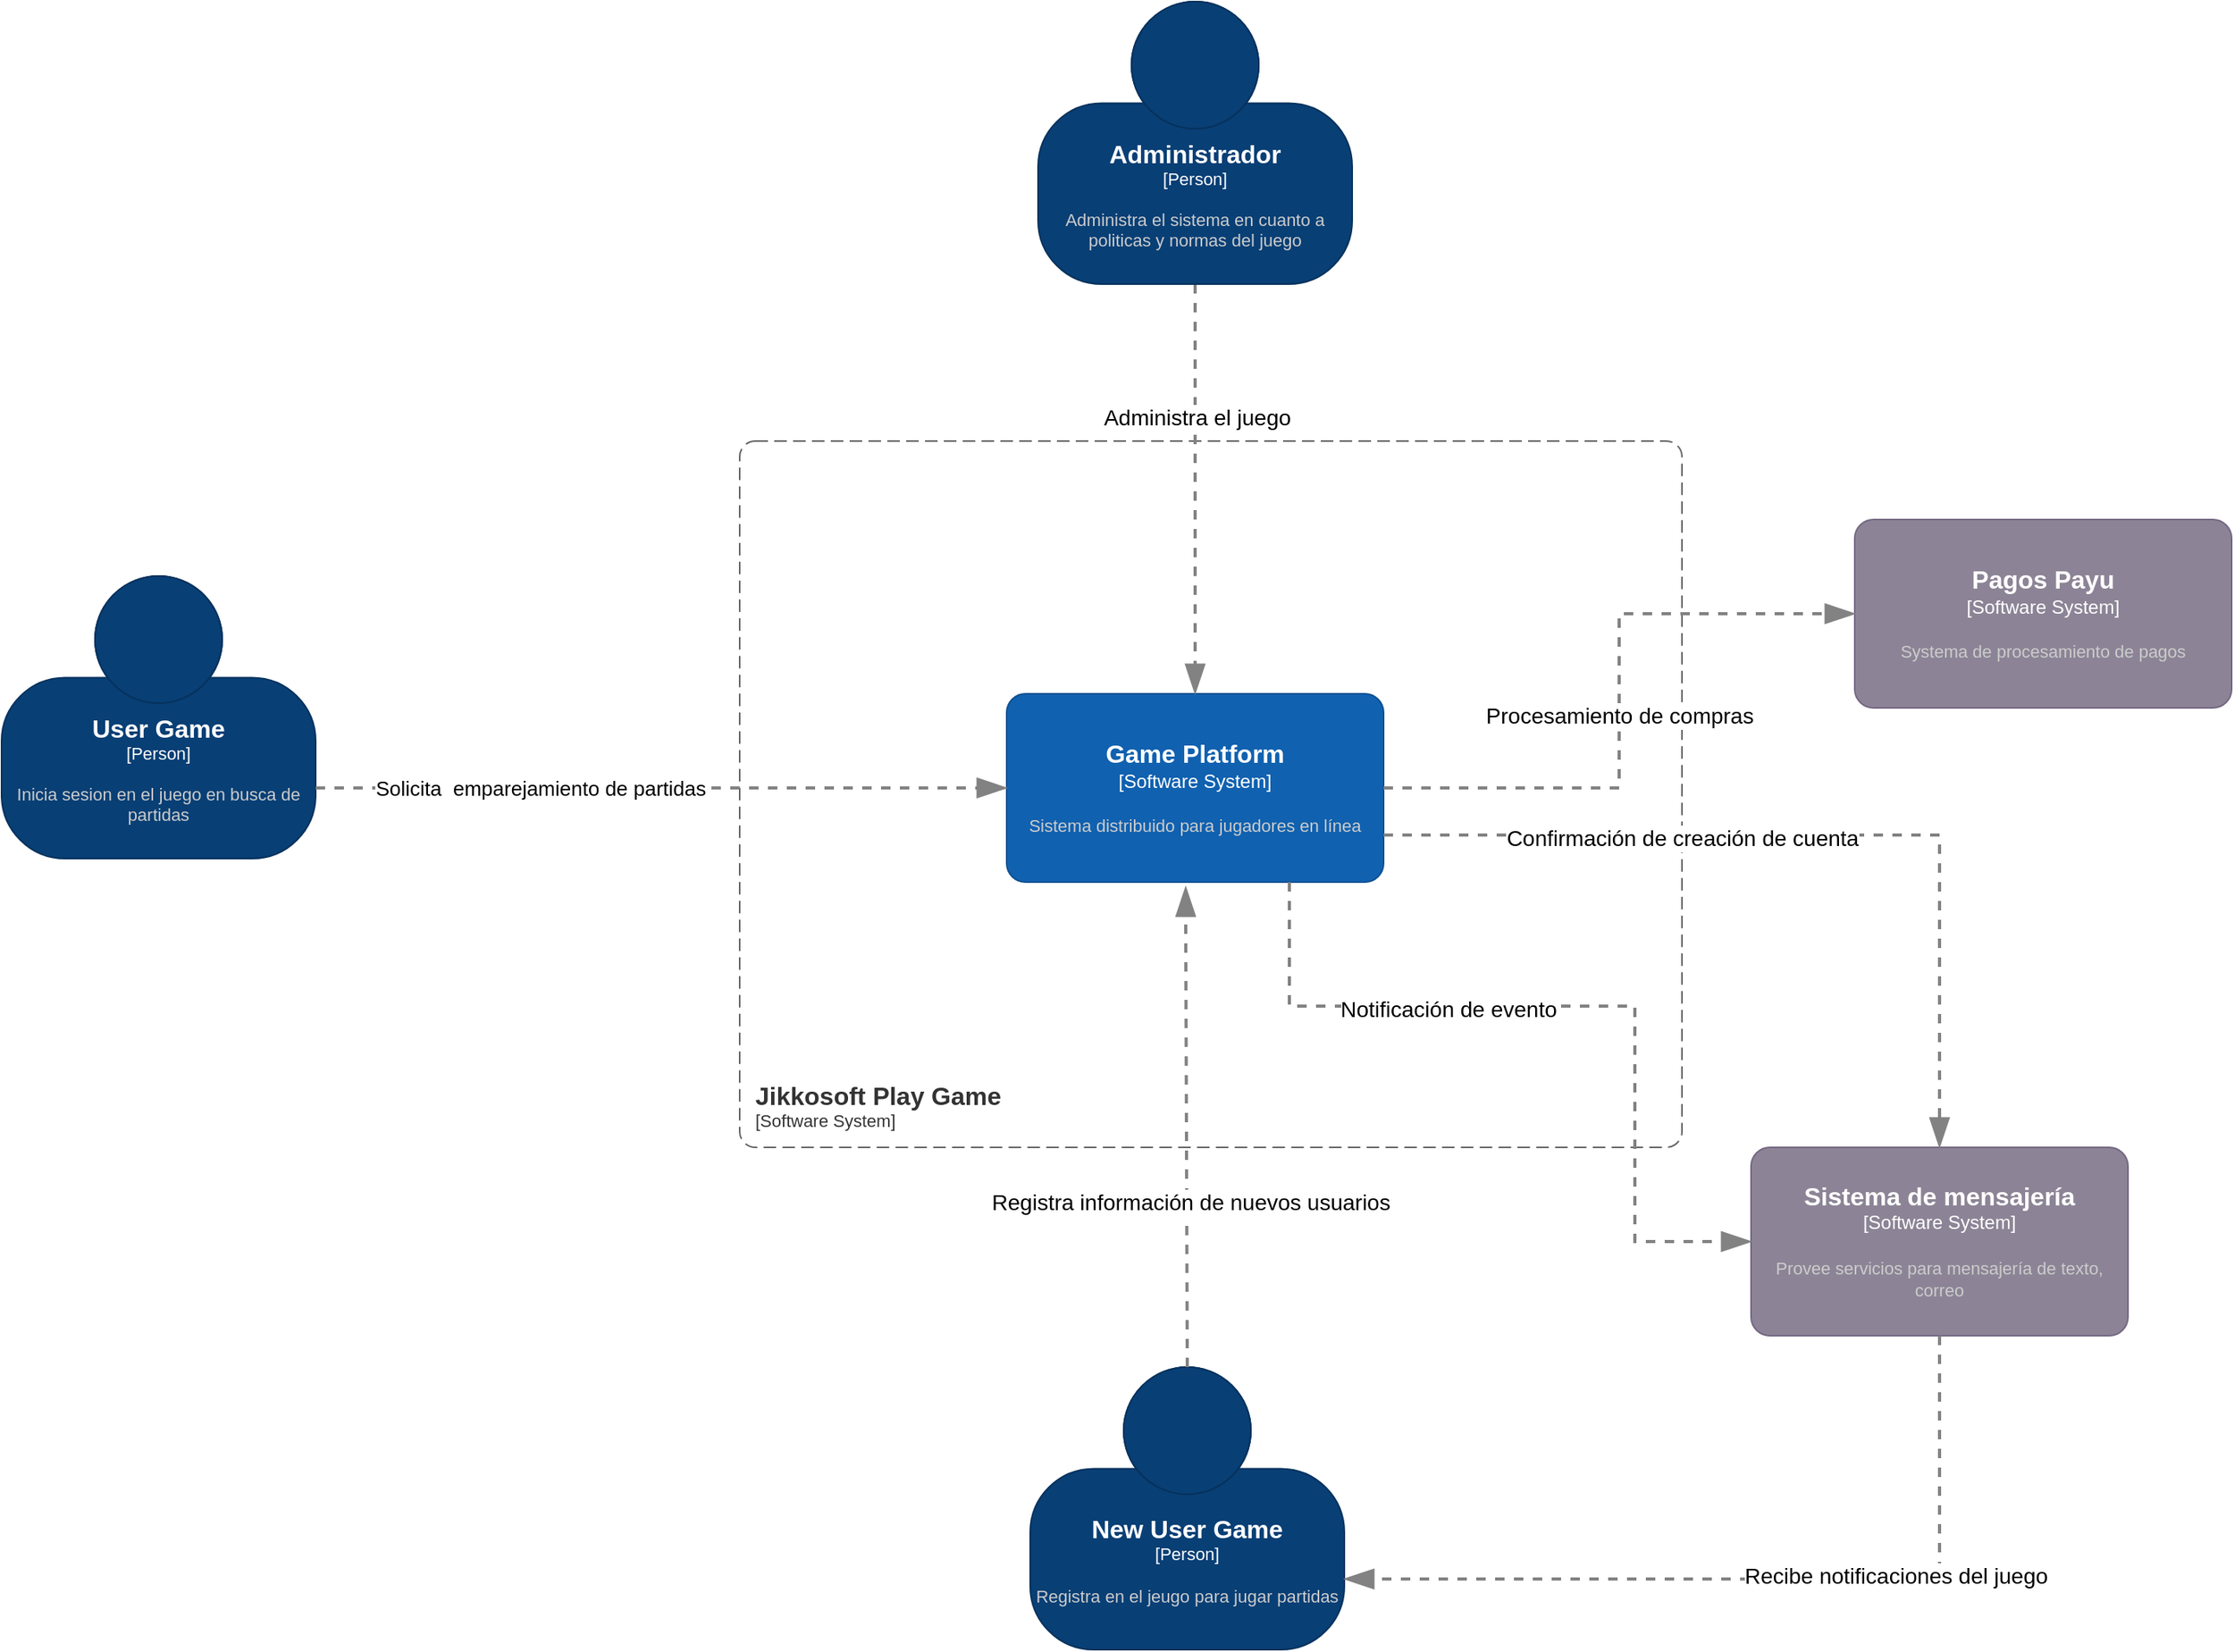 <mxfile version="24.7.17" pages="3">
  <diagram name="Diagrama de contexto" id="XR-3NXiB4BitkoyyjjBi">
    <mxGraphModel dx="2261" dy="2005" grid="1" gridSize="10" guides="1" tooltips="1" connect="1" arrows="1" fold="1" page="1" pageScale="1" pageWidth="827" pageHeight="1169" math="0" shadow="0">
      <root>
        <mxCell id="0" />
        <mxCell id="1" parent="0" />
        <object placeholders="1" c4Name="Jikkosoft Play Game" c4Type="SystemScopeBoundary" c4Application="Software System" label="&lt;font style=&quot;font-size: 16px&quot;&gt;&lt;b&gt;&lt;div style=&quot;text-align: left&quot;&gt;%c4Name%&lt;/div&gt;&lt;/b&gt;&lt;/font&gt;&lt;div style=&quot;text-align: left&quot;&gt;[%c4Application%]&lt;/div&gt;" id="WcfTO0baSITPrAyPs6bs-1">
          <mxCell style="rounded=1;fontSize=11;whiteSpace=wrap;html=1;dashed=1;arcSize=20;fillColor=none;strokeColor=#666666;fontColor=#333333;labelBackgroundColor=none;align=left;verticalAlign=bottom;labelBorderColor=none;spacingTop=0;spacing=10;dashPattern=8 4;metaEdit=1;rotatable=0;perimeter=rectanglePerimeter;noLabel=0;labelPadding=0;allowArrows=0;connectable=0;expand=0;recursiveResize=0;editable=1;pointerEvents=0;absoluteArcSize=1;points=[[0.25,0,0],[0.5,0,0],[0.75,0,0],[1,0.25,0],[1,0.5,0],[1,0.75,0],[0.75,1,0],[0.5,1,0],[0.25,1,0],[0,0.75,0],[0,0.5,0],[0,0.25,0]];" parent="1" vertex="1">
            <mxGeometry x="-230" y="20" width="600" height="450" as="geometry" />
          </mxCell>
        </object>
        <object placeholders="1" c4Name="Game Platform" c4Type="Software System" c4Description="Sistema distribuido para jugadores en línea" label="&lt;font style=&quot;font-size: 16px&quot;&gt;&lt;b&gt;%c4Name%&lt;/b&gt;&lt;/font&gt;&lt;div&gt;[%c4Type%]&lt;/div&gt;&lt;br&gt;&lt;div&gt;&lt;font style=&quot;font-size: 11px&quot;&gt;&lt;font color=&quot;#cccccc&quot;&gt;%c4Description%&lt;/font&gt;&lt;/div&gt;" id="WcfTO0baSITPrAyPs6bs-2">
          <mxCell style="rounded=1;whiteSpace=wrap;html=1;labelBackgroundColor=none;fillColor=#1061B0;fontColor=#ffffff;align=center;arcSize=10;strokeColor=#0D5091;metaEdit=1;resizable=0;points=[[0.25,0,0],[0.5,0,0],[0.75,0,0],[1,0.25,0],[1,0.5,0],[1,0.75,0],[0.75,1,0],[0.5,1,0],[0.25,1,0],[0,0.75,0],[0,0.5,0],[0,0.25,0]];" parent="1" vertex="1">
            <mxGeometry x="-60" y="181" width="240" height="120" as="geometry" />
          </mxCell>
        </object>
        <object placeholders="1" c4Name="User Game" c4Type="Person" c4Description="Inicia sesion en el juego en busca de partidas" label="&lt;font style=&quot;font-size: 16px&quot;&gt;&lt;b&gt;%c4Name%&lt;/b&gt;&lt;/font&gt;&lt;div&gt;[%c4Type%]&lt;/div&gt;&lt;br&gt;&lt;div&gt;&lt;font style=&quot;font-size: 11px&quot;&gt;&lt;font color=&quot;#cccccc&quot;&gt;%c4Description%&lt;/font&gt;&lt;/div&gt;" id="WcfTO0baSITPrAyPs6bs-3">
          <mxCell style="html=1;fontSize=11;dashed=0;whiteSpace=wrap;fillColor=#083F75;strokeColor=#06315C;fontColor=#ffffff;shape=mxgraph.c4.person2;align=center;metaEdit=1;points=[[0.5,0,0],[1,0.5,0],[1,0.75,0],[0.75,1,0],[0.5,1,0],[0.25,1,0],[0,0.75,0],[0,0.5,0]];resizable=0;" parent="1" vertex="1">
            <mxGeometry x="-700" y="106" width="200" height="180" as="geometry" />
          </mxCell>
        </object>
        <object placeholders="1" c4Name="New User Game" c4Type="Person" c4Description="Registra en el jeugo para jugar partidas" label="&lt;font style=&quot;font-size: 16px&quot;&gt;&lt;b&gt;%c4Name%&lt;/b&gt;&lt;/font&gt;&lt;div&gt;[%c4Type%]&lt;/div&gt;&lt;br&gt;&lt;div&gt;&lt;font style=&quot;font-size: 11px&quot;&gt;&lt;font color=&quot;#cccccc&quot;&gt;%c4Description%&lt;/font&gt;&lt;/div&gt;" id="WcfTO0baSITPrAyPs6bs-4">
          <mxCell style="html=1;fontSize=11;dashed=0;whiteSpace=wrap;fillColor=#083F75;strokeColor=#06315C;fontColor=#ffffff;shape=mxgraph.c4.person2;align=center;metaEdit=1;points=[[0.5,0,0],[1,0.5,0],[1,0.75,0],[0.75,1,0],[0.5,1,0],[0.25,1,0],[0,0.75,0],[0,0.5,0]];resizable=0;" parent="1" vertex="1">
            <mxGeometry x="-45" y="610" width="200" height="180" as="geometry" />
          </mxCell>
        </object>
        <object placeholders="1" c4Type="Relationship" id="WcfTO0baSITPrAyPs6bs-6">
          <mxCell style="endArrow=blockThin;html=1;fontSize=10;fontColor=#404040;strokeWidth=2;endFill=1;strokeColor=#828282;elbow=vertical;metaEdit=1;endSize=14;startSize=14;jumpStyle=arc;jumpSize=16;rounded=0;edgeStyle=orthogonalEdgeStyle;exitX=1;exitY=0.75;exitDx=0;exitDy=0;exitPerimeter=0;entryX=0;entryY=0.5;entryDx=0;entryDy=0;entryPerimeter=0;dashed=1;" parent="1" source="WcfTO0baSITPrAyPs6bs-3" target="WcfTO0baSITPrAyPs6bs-2" edge="1">
            <mxGeometry width="240" relative="1" as="geometry">
              <mxPoint x="-50" y="410" as="sourcePoint" />
              <mxPoint x="190" y="410" as="targetPoint" />
            </mxGeometry>
          </mxCell>
        </object>
        <mxCell id="WcfTO0baSITPrAyPs6bs-10" value="&lt;font style=&quot;font-size: 13px;&quot;&gt;Solicita&amp;nbsp; emparejamiento de partidas&lt;/font&gt;" style="edgeLabel;html=1;align=center;verticalAlign=middle;resizable=0;points=[];" parent="WcfTO0baSITPrAyPs6bs-6" connectable="0" vertex="1">
          <mxGeometry x="-0.35" relative="1" as="geometry">
            <mxPoint as="offset" />
          </mxGeometry>
        </mxCell>
        <object placeholders="1" c4Type="Relationship" id="WcfTO0baSITPrAyPs6bs-7">
          <mxCell style="endArrow=blockThin;html=1;fontSize=10;fontColor=#404040;strokeWidth=2;endFill=1;strokeColor=#828282;elbow=vertical;metaEdit=1;endSize=14;startSize=14;jumpStyle=arc;jumpSize=16;rounded=0;edgeStyle=orthogonalEdgeStyle;exitX=0.5;exitY=1;exitDx=0;exitDy=0;exitPerimeter=0;entryX=0.5;entryY=0;entryDx=0;entryDy=0;entryPerimeter=0;dashed=1;" parent="1" source="WcfTO0baSITPrAyPs6bs-9" target="WcfTO0baSITPrAyPs6bs-2" edge="1">
            <mxGeometry width="240" relative="1" as="geometry">
              <mxPoint x="60" y="-20" as="sourcePoint" />
              <mxPoint x="190" y="210" as="targetPoint" />
            </mxGeometry>
          </mxCell>
        </object>
        <mxCell id="WcfTO0baSITPrAyPs6bs-11" value="Administra el juego" style="edgeLabel;html=1;align=center;verticalAlign=middle;resizable=0;points=[];fontSize=14;" parent="WcfTO0baSITPrAyPs6bs-7" connectable="0" vertex="1">
          <mxGeometry x="-0.351" y="1" relative="1" as="geometry">
            <mxPoint as="offset" />
          </mxGeometry>
        </mxCell>
        <object placeholders="1" c4Type="Relationship" id="WcfTO0baSITPrAyPs6bs-8">
          <mxCell style="endArrow=blockThin;html=1;fontSize=10;fontColor=#404040;strokeWidth=2;endFill=1;strokeColor=#828282;elbow=vertical;metaEdit=1;endSize=14;startSize=14;jumpStyle=arc;jumpSize=16;rounded=0;edgeStyle=orthogonalEdgeStyle;entryX=0.475;entryY=1.025;entryDx=0;entryDy=0;entryPerimeter=0;dashed=1;" parent="1" source="WcfTO0baSITPrAyPs6bs-4" target="WcfTO0baSITPrAyPs6bs-2" edge="1">
            <mxGeometry width="240" relative="1" as="geometry">
              <mxPoint x="40" y="740" as="sourcePoint" />
              <mxPoint x="190" y="510" as="targetPoint" />
            </mxGeometry>
          </mxCell>
        </object>
        <mxCell id="WcfTO0baSITPrAyPs6bs-13" value="Registra información de nuevos usuarios" style="edgeLabel;html=1;align=center;verticalAlign=middle;resizable=0;points=[];fontSize=14;" parent="WcfTO0baSITPrAyPs6bs-8" connectable="0" vertex="1">
          <mxGeometry x="-0.314" y="-2" relative="1" as="geometry">
            <mxPoint as="offset" />
          </mxGeometry>
        </mxCell>
        <object placeholders="1" c4Name="Administrador" c4Type="Person" c4Description="Administra el sistema en cuanto a politicas y normas del juego" label="&lt;font style=&quot;font-size: 16px&quot;&gt;&lt;b&gt;%c4Name%&lt;/b&gt;&lt;/font&gt;&lt;div&gt;[%c4Type%]&lt;/div&gt;&lt;br&gt;&lt;div&gt;&lt;font style=&quot;font-size: 11px&quot;&gt;&lt;font color=&quot;#cccccc&quot;&gt;%c4Description%&lt;/font&gt;&lt;/div&gt;" id="WcfTO0baSITPrAyPs6bs-9">
          <mxCell style="html=1;fontSize=11;dashed=0;whiteSpace=wrap;fillColor=#083F75;strokeColor=#06315C;fontColor=#ffffff;shape=mxgraph.c4.person2;align=center;metaEdit=1;points=[[0.5,0,0],[1,0.5,0],[1,0.75,0],[0.75,1,0],[0.5,1,0],[0.25,1,0],[0,0.75,0],[0,0.5,0]];resizable=0;" parent="1" vertex="1">
            <mxGeometry x="-40" y="-260" width="200" height="180" as="geometry" />
          </mxCell>
        </object>
        <object placeholders="1" c4Name="Pagos Payu" c4Type="Software System" c4Description="Systema de procesamiento de pagos" label="&lt;font style=&quot;font-size: 16px&quot;&gt;&lt;b&gt;%c4Name%&lt;/b&gt;&lt;/font&gt;&lt;div&gt;[%c4Type%]&lt;/div&gt;&lt;br&gt;&lt;div&gt;&lt;font style=&quot;font-size: 11px&quot;&gt;&lt;font color=&quot;#cccccc&quot;&gt;%c4Description%&lt;/font&gt;&lt;/div&gt;" id="iSjmfBfHikhT4uf7IDom-1">
          <mxCell style="rounded=1;whiteSpace=wrap;html=1;labelBackgroundColor=none;fillColor=#8C8496;fontColor=#ffffff;align=center;arcSize=10;strokeColor=#736782;metaEdit=1;resizable=0;points=[[0.25,0,0],[0.5,0,0],[0.75,0,0],[1,0.25,0],[1,0.5,0],[1,0.75,0],[0.75,1,0],[0.5,1,0],[0.25,1,0],[0,0.75,0],[0,0.5,0],[0,0.25,0]];" parent="1" vertex="1">
            <mxGeometry x="480" y="70" width="240" height="120" as="geometry" />
          </mxCell>
        </object>
        <object placeholders="1" c4Type="Relationship" id="iSjmfBfHikhT4uf7IDom-2">
          <mxCell style="endArrow=blockThin;html=1;fontSize=10;fontColor=#404040;strokeWidth=2;endFill=1;strokeColor=#828282;elbow=vertical;metaEdit=1;endSize=14;startSize=14;jumpStyle=arc;jumpSize=16;rounded=0;edgeStyle=orthogonalEdgeStyle;exitX=1;exitY=0.5;exitDx=0;exitDy=0;exitPerimeter=0;entryX=0;entryY=0.5;entryDx=0;entryDy=0;entryPerimeter=0;dashed=1;" parent="1" source="WcfTO0baSITPrAyPs6bs-2" target="iSjmfBfHikhT4uf7IDom-1" edge="1">
            <mxGeometry width="240" relative="1" as="geometry">
              <mxPoint x="-120" y="360" as="sourcePoint" />
              <mxPoint x="120" y="360" as="targetPoint" />
            </mxGeometry>
          </mxCell>
        </object>
        <mxCell id="iSjmfBfHikhT4uf7IDom-3" value="Procesamiento de compras" style="edgeLabel;html=1;align=center;verticalAlign=middle;resizable=0;points=[];fontSize=14;" parent="iSjmfBfHikhT4uf7IDom-2" vertex="1" connectable="0">
          <mxGeometry x="-0.044" relative="1" as="geometry">
            <mxPoint as="offset" />
          </mxGeometry>
        </mxCell>
        <object placeholders="1" c4Name="Sistema de mensajería" c4Type="Software System" c4Description="Provee servicios para mensajería de texto, correo" label="&lt;font style=&quot;font-size: 16px&quot;&gt;&lt;b&gt;%c4Name%&lt;/b&gt;&lt;/font&gt;&lt;div&gt;[%c4Type%]&lt;/div&gt;&lt;br&gt;&lt;div&gt;&lt;font style=&quot;font-size: 11px&quot;&gt;&lt;font color=&quot;#cccccc&quot;&gt;%c4Description%&lt;/font&gt;&lt;/div&gt;" id="KzBCHrzpQYsnshOXjgnY-1">
          <mxCell style="rounded=1;whiteSpace=wrap;html=1;labelBackgroundColor=none;fillColor=#8C8496;fontColor=#ffffff;align=center;arcSize=10;strokeColor=#736782;metaEdit=1;resizable=0;points=[[0.25,0,0],[0.5,0,0],[0.75,0,0],[1,0.25,0],[1,0.5,0],[1,0.75,0],[0.75,1,0],[0.5,1,0],[0.25,1,0],[0,0.75,0],[0,0.5,0],[0,0.25,0]];" parent="1" vertex="1">
            <mxGeometry x="414" y="470" width="240" height="120" as="geometry" />
          </mxCell>
        </object>
        <object placeholders="1" c4Type="Relationship" id="KzBCHrzpQYsnshOXjgnY-2">
          <mxCell style="endArrow=blockThin;html=1;fontSize=10;fontColor=#404040;strokeWidth=2;endFill=1;strokeColor=#828282;elbow=vertical;metaEdit=1;endSize=14;startSize=14;jumpStyle=arc;jumpSize=16;rounded=0;edgeStyle=orthogonalEdgeStyle;entryX=0.5;entryY=0;entryDx=0;entryDy=0;entryPerimeter=0;dashed=1;exitX=1;exitY=0.75;exitDx=0;exitDy=0;exitPerimeter=0;" parent="1" source="WcfTO0baSITPrAyPs6bs-2" target="KzBCHrzpQYsnshOXjgnY-1" edge="1">
            <mxGeometry width="240" relative="1" as="geometry">
              <mxPoint x="65" y="620" as="sourcePoint" />
              <mxPoint x="64" y="314" as="targetPoint" />
              <Array as="points">
                <mxPoint x="534" y="271" />
              </Array>
            </mxGeometry>
          </mxCell>
        </object>
        <mxCell id="KzBCHrzpQYsnshOXjgnY-3" value="Confirmación de creación de cuenta" style="edgeLabel;html=1;align=center;verticalAlign=middle;resizable=0;points=[];fontSize=14;" parent="KzBCHrzpQYsnshOXjgnY-2" connectable="0" vertex="1">
          <mxGeometry x="-0.314" y="-2" relative="1" as="geometry">
            <mxPoint as="offset" />
          </mxGeometry>
        </mxCell>
        <object placeholders="1" c4Type="Relationship" id="KzBCHrzpQYsnshOXjgnY-4">
          <mxCell style="endArrow=blockThin;html=1;fontSize=10;fontColor=#404040;strokeWidth=2;endFill=1;strokeColor=#828282;elbow=vertical;metaEdit=1;endSize=14;startSize=14;jumpStyle=arc;jumpSize=16;rounded=0;edgeStyle=orthogonalEdgeStyle;entryX=1;entryY=0.75;entryDx=0;entryDy=0;entryPerimeter=0;dashed=1;exitX=0.5;exitY=1;exitDx=0;exitDy=0;exitPerimeter=0;" parent="1" source="KzBCHrzpQYsnshOXjgnY-1" target="WcfTO0baSITPrAyPs6bs-4" edge="1">
            <mxGeometry width="240" relative="1" as="geometry">
              <mxPoint x="65" y="620" as="sourcePoint" />
              <mxPoint x="64" y="314" as="targetPoint" />
            </mxGeometry>
          </mxCell>
        </object>
        <mxCell id="KzBCHrzpQYsnshOXjgnY-5" value="Recibe notificaciones del juego" style="edgeLabel;html=1;align=center;verticalAlign=middle;resizable=0;points=[];fontSize=14;" parent="KzBCHrzpQYsnshOXjgnY-4" connectable="0" vertex="1">
          <mxGeometry x="-0.314" y="-2" relative="1" as="geometry">
            <mxPoint as="offset" />
          </mxGeometry>
        </mxCell>
        <object placeholders="1" c4Type="Relationship" id="NNUnqzurrcdiepPSWHuT-1">
          <mxCell style="endArrow=blockThin;html=1;fontSize=10;fontColor=#404040;strokeWidth=2;endFill=1;strokeColor=#828282;elbow=vertical;metaEdit=1;endSize=14;startSize=14;jumpStyle=arc;jumpSize=16;rounded=0;edgeStyle=orthogonalEdgeStyle;entryX=0;entryY=0.5;entryDx=0;entryDy=0;entryPerimeter=0;dashed=1;exitX=0.75;exitY=1;exitDx=0;exitDy=0;exitPerimeter=0;" edge="1" parent="1" source="WcfTO0baSITPrAyPs6bs-2" target="KzBCHrzpQYsnshOXjgnY-1">
            <mxGeometry width="240" relative="1" as="geometry">
              <mxPoint x="190" y="281" as="sourcePoint" />
              <mxPoint x="544" y="480" as="targetPoint" />
              <Array as="points">
                <mxPoint x="120" y="380" />
                <mxPoint x="340" y="380" />
                <mxPoint x="340" y="530" />
              </Array>
            </mxGeometry>
          </mxCell>
        </object>
        <mxCell id="NNUnqzurrcdiepPSWHuT-2" value="Notificación de evento" style="edgeLabel;html=1;align=center;verticalAlign=middle;resizable=0;points=[];fontSize=14;" connectable="0" vertex="1" parent="NNUnqzurrcdiepPSWHuT-1">
          <mxGeometry x="-0.314" y="-2" relative="1" as="geometry">
            <mxPoint as="offset" />
          </mxGeometry>
        </mxCell>
      </root>
    </mxGraphModel>
  </diagram>
  <diagram id="AUysty6i-NgZeeXuOm5O" name="Contenedores">
    <mxGraphModel dx="2261" dy="2005" grid="1" gridSize="10" guides="1" tooltips="1" connect="1" arrows="1" fold="1" page="1" pageScale="1" pageWidth="827" pageHeight="1169" math="0" shadow="0">
      <root>
        <mxCell id="0" />
        <mxCell id="1" parent="0" />
        <object placeholders="1" c4Name="Jikkosoft Play Game" c4Type="SystemScopeBoundary" c4Application="Software System" label="&lt;font style=&quot;font-size: 16px&quot;&gt;&lt;b&gt;&lt;div style=&quot;text-align: left&quot;&gt;%c4Name%&lt;/div&gt;&lt;/b&gt;&lt;/font&gt;&lt;div style=&quot;text-align: left&quot;&gt;[%c4Application%]&lt;/div&gt;" id="uxzsqxoaEjXS9L16kZRW-1">
          <mxCell style="rounded=1;fontSize=11;whiteSpace=wrap;html=1;dashed=1;arcSize=20;fillColor=none;strokeColor=#666666;fontColor=#333333;labelBackgroundColor=none;align=left;verticalAlign=bottom;labelBorderColor=none;spacingTop=0;spacing=10;dashPattern=8 4;metaEdit=1;rotatable=0;perimeter=rectanglePerimeter;noLabel=0;labelPadding=0;allowArrows=0;connectable=0;expand=0;recursiveResize=0;editable=1;pointerEvents=0;absoluteArcSize=1;points=[[0.25,0,0],[0.5,0,0],[0.75,0,0],[1,0.25,0],[1,0.5,0],[1,0.75,0],[0.75,1,0],[0.5,1,0],[0.25,1,0],[0,0.75,0],[0,0.5,0],[0,0.25,0]];" parent="1" vertex="1">
            <mxGeometry x="-320" y="-300" width="2800" height="2060" as="geometry" />
          </mxCell>
        </object>
        <object placeholders="1" c4Name="User Game" c4Type="Person" c4Description="Inicia sesion en el juego en busca de partidas" label="&lt;font style=&quot;font-size: 16px&quot;&gt;&lt;b&gt;%c4Name%&lt;/b&gt;&lt;/font&gt;&lt;div&gt;[%c4Type%]&lt;/div&gt;&lt;br&gt;&lt;div&gt;&lt;font style=&quot;font-size: 11px&quot;&gt;&lt;font color=&quot;#cccccc&quot;&gt;%c4Description%&lt;/font&gt;&lt;/div&gt;" id="QmQcsg15DIRqYUTWhzoL-1">
          <mxCell style="html=1;fontSize=11;dashed=0;whiteSpace=wrap;fillColor=#083F75;strokeColor=#06315C;fontColor=#ffffff;shape=mxgraph.c4.person2;align=center;metaEdit=1;points=[[0.5,0,0],[1,0.5,0],[1,0.75,0],[0.75,1,0],[0.5,1,0],[0.25,1,0],[0,0.75,0],[0,0.5,0]];resizable=0;" parent="1" vertex="1">
            <mxGeometry x="50" y="-560" width="200" height="180" as="geometry" />
          </mxCell>
        </object>
        <object placeholders="1" c4Name="User Admin" c4Type="Person" c4Description="Administrador del sistema" label="&lt;font style=&quot;font-size: 16px&quot;&gt;&lt;b&gt;%c4Name%&lt;/b&gt;&lt;/font&gt;&lt;div&gt;[%c4Type%]&lt;/div&gt;&lt;br&gt;&lt;div&gt;&lt;font style=&quot;font-size: 11px&quot;&gt;&lt;font color=&quot;#cccccc&quot;&gt;%c4Description%&lt;/font&gt;&lt;/div&gt;" id="QmQcsg15DIRqYUTWhzoL-2">
          <mxCell style="html=1;fontSize=11;dashed=0;whiteSpace=wrap;fillColor=#083F75;strokeColor=#06315C;fontColor=#ffffff;shape=mxgraph.c4.person2;align=center;metaEdit=1;points=[[0.5,0,0],[1,0.5,0],[1,0.75,0],[0.75,1,0],[0.5,1,0],[0.25,1,0],[0,0.75,0],[0,0.5,0]];resizable=0;" parent="1" vertex="1">
            <mxGeometry x="1030" y="-560" width="200" height="180" as="geometry" />
          </mxCell>
        </object>
        <object placeholders="1" c4Name="New User Game" c4Type="Person" c4Description="Registra en el jeugo para jugar partidas" label="&lt;font style=&quot;font-size: 16px&quot;&gt;&lt;b&gt;%c4Name%&lt;/b&gt;&lt;/font&gt;&lt;div&gt;[%c4Type%]&lt;/div&gt;&lt;br&gt;&lt;div&gt;&lt;font style=&quot;font-size: 11px&quot;&gt;&lt;font color=&quot;#cccccc&quot;&gt;%c4Description%&lt;/font&gt;&lt;/div&gt;" id="QmQcsg15DIRqYUTWhzoL-3">
          <mxCell style="html=1;fontSize=11;dashed=0;whiteSpace=wrap;fillColor=#083F75;strokeColor=#06315C;fontColor=#ffffff;shape=mxgraph.c4.person2;align=center;metaEdit=1;points=[[0.5,0,0],[1,0.5,0],[1,0.75,0],[0.75,1,0],[0.5,1,0],[0.25,1,0],[0,0.75,0],[0,0.5,0]];resizable=0;" parent="1" vertex="1">
            <mxGeometry x="580" y="-560" width="200" height="180" as="geometry" />
          </mxCell>
        </object>
        <object placeholders="1" c4Name="Jikkosoft Game" c4Type="Container" c4Technology="e.g. Posgret Sql" c4Description="Base de datos relacional del sistema" label="&lt;font style=&quot;font-size: 16px&quot;&gt;&lt;b&gt;%c4Name%&lt;/b&gt;&lt;/font&gt;&lt;div&gt;[%c4Type%:&amp;nbsp;%c4Technology%]&lt;/div&gt;&lt;br&gt;&lt;div&gt;&lt;font style=&quot;font-size: 11px&quot;&gt;&lt;font color=&quot;#E6E6E6&quot;&gt;%c4Description%&lt;/font&gt;&lt;/div&gt;" id="9aS7afifHcxZ4qPQd-Vz-5">
          <mxCell style="shape=cylinder;whiteSpace=wrap;html=1;boundedLbl=1;rounded=0;labelBackgroundColor=none;fillColor=#438DD5;fontSize=16;fontColor=#ffffff;align=center;strokeColor=#3C7FC0;metaEdit=1;points=[[0.5,0,0],[1,0.25,0],[1,0.5,0],[1,0.75,0],[0.5,1,0],[0,0.75,0],[0,0.5,0],[0,0.25,0]];metaData={&quot;c4Type&quot;:{&quot;editable&quot;:false}};" parent="1" vertex="1">
            <mxGeometry x="670" y="1330" width="250" height="140" as="geometry" />
          </mxCell>
        </object>
        <object placeholders="1" c4Name="Jikkosoft Game" c4Type="Container" c4Technology="e.g. Cassandra DB" c4Description="Description of storage type container role/responsibility." label="&lt;font style=&quot;font-size: 16px&quot;&gt;&lt;b&gt;%c4Name%&lt;/b&gt;&lt;/font&gt;&lt;div&gt;[%c4Type%:&amp;nbsp;%c4Technology%]&lt;/div&gt;&lt;br&gt;&lt;div&gt;&lt;font style=&quot;font-size: 11px&quot;&gt;&lt;font color=&quot;#E6E6E6&quot;&gt;%c4Description%&lt;/font&gt;&lt;/div&gt;" id="9aS7afifHcxZ4qPQd-Vz-6">
          <mxCell style="shape=cylinder;whiteSpace=wrap;html=1;boundedLbl=1;rounded=0;labelBackgroundColor=none;fillColor=#438DD5;fontSize=16;fontColor=#ffffff;align=center;strokeColor=#3C7FC0;metaEdit=1;points=[[0.5,0,0],[1,0.25,0],[1,0.5,0],[1,0.75,0],[0.5,1,0],[0,0.75,0],[0,0.5,0],[0,0.25,0]];metaData={&quot;c4Type&quot;:{&quot;editable&quot;:false}};" parent="1" vertex="1">
            <mxGeometry x="251" y="1336" width="250" height="140" as="geometry" />
          </mxCell>
        </object>
        <object placeholders="1" c4Name="Session Management" c4Type="Container" c4Technology="e.g. SpringBoot, Spring Data Redis" c4Description="Gestión de sesiones de los jugadores, permitiendo que se muevan entre diferentes servidores sin perder su estado." label="&lt;font style=&quot;font-size: 16px&quot;&gt;&lt;b&gt;%c4Name%&lt;/b&gt;&lt;/font&gt;&lt;div&gt;[%c4Type%: %c4Technology%]&lt;/div&gt;&lt;br&gt;&lt;div&gt;&lt;font style=&quot;font-size: 11px&quot;&gt;&lt;font color=&quot;#E6E6E6&quot;&gt;%c4Description%&lt;/font&gt;&lt;/div&gt;" id="fNui1UzNFXRQChE-aDIb-1">
          <mxCell style="rounded=1;whiteSpace=wrap;html=1;labelBackgroundColor=none;fillColor=#85BBF0;fontColor=#ffffff;align=center;arcSize=10;strokeColor=#78A8D8;metaEdit=1;metaData={&quot;c4Type&quot;:{&quot;editable&quot;:false}};points=[[0.25,0,0],[0.5,0,0],[0.75,0,0],[1,0.25,0],[1,0.5,0],[1,0.75,0],[0.75,1,0],[0.5,1,0],[0.25,1,0],[0,0.75,0],[0,0.5,0],[0,0.25,0]];fontSize=16;" parent="1" vertex="1">
            <mxGeometry x="-80" y="800" width="280" height="175" as="geometry" />
          </mxCell>
        </object>
        <object placeholders="1" c4Name="Jikkosoft Game" c4Type="Container" c4Technology="e.g. RedisDB" c4Description="Description of storage type container role/responsibility." label="&lt;font style=&quot;font-size: 16px&quot;&gt;&lt;b&gt;%c4Name%&lt;/b&gt;&lt;/font&gt;&lt;div&gt;[%c4Type%:&amp;nbsp;%c4Technology%]&lt;/div&gt;&lt;br&gt;&lt;div&gt;&lt;font style=&quot;font-size: 11px&quot;&gt;&lt;font color=&quot;#E6E6E6&quot;&gt;%c4Description%&lt;/font&gt;&lt;/div&gt;" id="fNui1UzNFXRQChE-aDIb-2">
          <mxCell style="shape=cylinder;whiteSpace=wrap;html=1;boundedLbl=1;rounded=0;labelBackgroundColor=none;fillColor=#438DD5;fontSize=16;fontColor=#ffffff;align=center;strokeColor=#3C7FC0;metaEdit=1;points=[[0.5,0,0],[1,0.25,0],[1,0.5,0],[1,0.75,0],[0.5,1,0],[0,0.75,0],[0,0.5,0],[0,0.25,0]];metaData={&quot;c4Type&quot;:{&quot;editable&quot;:false}};" parent="1" vertex="1">
            <mxGeometry x="-135" y="1337" width="250" height="140" as="geometry" />
          </mxCell>
        </object>
        <object placeholders="1" c4Name="Aplication load balancer" c4Type="Software System" c4Description="Description of external software system." label="&lt;font style=&quot;font-size: 16px&quot;&gt;&lt;b&gt;%c4Name%&lt;/b&gt;&lt;/font&gt;&lt;div&gt;[%c4Type%]&lt;/div&gt;&lt;br&gt;&lt;div&gt;&lt;font style=&quot;font-size: 11px&quot;&gt;&lt;font color=&quot;#cccccc&quot;&gt;%c4Description%&lt;/font&gt;&lt;/div&gt;" id="fNui1UzNFXRQChE-aDIb-3">
          <mxCell style="rounded=1;whiteSpace=wrap;html=1;labelBackgroundColor=none;fillColor=#8C8496;fontColor=#ffffff;align=center;arcSize=10;strokeColor=#736782;metaEdit=1;resizable=0;points=[[0.25,0,0],[0.5,0,0],[0.75,0,0],[1,0.25,0],[1,0.5,0],[1,0.75,0],[0.75,1,0],[0.5,1,0],[0.25,1,0],[0,0.75,0],[0,0.5,0],[0,0.25,0]];" parent="1" vertex="1">
            <mxGeometry x="563" y="310" width="240" height="120" as="geometry" />
          </mxCell>
        </object>
        <object placeholders="1" c4Type="Relationship" id="fNui1UzNFXRQChE-aDIb-4">
          <mxCell style="endArrow=blockThin;html=1;fontSize=10;fontColor=#404040;strokeWidth=1;endFill=1;strokeColor=#828282;elbow=vertical;metaEdit=1;endSize=14;startSize=14;jumpStyle=arc;jumpSize=16;rounded=0;edgeStyle=orthogonalEdgeStyle;exitX=0.5;exitY=1;exitDx=0;exitDy=0;exitPerimeter=0;entryX=0;entryY=0.5;entryDx=0;entryDy=0;entryPerimeter=0;" parent="1" source="QmQcsg15DIRqYUTWhzoL-1" target="FvKRNI7ScbFMobRSOVEa-1" edge="1">
            <mxGeometry width="240" relative="1" as="geometry">
              <mxPoint x="360" y="130" as="sourcePoint" />
              <mxPoint x="600" y="130" as="targetPoint" />
            </mxGeometry>
          </mxCell>
        </object>
        <mxCell id="fNui1UzNFXRQChE-aDIb-7" value="User Game" style="edgeLabel;html=1;align=center;verticalAlign=middle;resizable=0;points=[];fontSize=14;" parent="fNui1UzNFXRQChE-aDIb-4" vertex="1" connectable="0">
          <mxGeometry x="-0.675" y="-2" relative="1" as="geometry">
            <mxPoint as="offset" />
          </mxGeometry>
        </mxCell>
        <object placeholders="1" c4Type="Relationship" id="fNui1UzNFXRQChE-aDIb-5">
          <mxCell style="endArrow=blockThin;html=1;fontSize=10;fontColor=#404040;strokeWidth=1;endFill=1;strokeColor=#828282;elbow=vertical;metaEdit=1;endSize=14;startSize=14;jumpStyle=arc;jumpSize=16;rounded=0;edgeStyle=orthogonalEdgeStyle;exitX=0.5;exitY=1;exitDx=0;exitDy=0;exitPerimeter=0;entryX=0.5;entryY=0;entryDx=0;entryDy=0;entryPerimeter=0;" parent="1" source="QmQcsg15DIRqYUTWhzoL-3" target="FvKRNI7ScbFMobRSOVEa-1" edge="1">
            <mxGeometry width="240" relative="1" as="geometry">
              <mxPoint x="360" y="130" as="sourcePoint" />
              <mxPoint x="600" y="130" as="targetPoint" />
            </mxGeometry>
          </mxCell>
        </object>
        <mxCell id="fNui1UzNFXRQChE-aDIb-8" value="New User" style="edgeLabel;html=1;align=center;verticalAlign=middle;resizable=0;points=[];fontSize=14;" parent="fNui1UzNFXRQChE-aDIb-5" vertex="1" connectable="0">
          <mxGeometry x="-0.014" y="1" relative="1" as="geometry">
            <mxPoint as="offset" />
          </mxGeometry>
        </mxCell>
        <object placeholders="1" c4Type="Relationship" id="fNui1UzNFXRQChE-aDIb-6">
          <mxCell style="endArrow=blockThin;html=1;fontSize=10;fontColor=#404040;strokeWidth=1;endFill=1;strokeColor=#828282;elbow=vertical;metaEdit=1;endSize=14;startSize=14;jumpStyle=arc;jumpSize=16;rounded=0;edgeStyle=orthogonalEdgeStyle;exitX=0.5;exitY=1;exitDx=0;exitDy=0;exitPerimeter=0;entryX=1;entryY=0.5;entryDx=0;entryDy=0;entryPerimeter=0;" parent="1" source="QmQcsg15DIRqYUTWhzoL-2" target="FvKRNI7ScbFMobRSOVEa-3" edge="1">
            <mxGeometry width="240" relative="1" as="geometry">
              <mxPoint x="930" y="70" as="sourcePoint" />
              <mxPoint x="1170" y="70" as="targetPoint" />
            </mxGeometry>
          </mxCell>
        </object>
        <mxCell id="fNui1UzNFXRQChE-aDIb-9" value="User Admin" style="edgeLabel;html=1;align=center;verticalAlign=middle;resizable=0;points=[];fontSize=14;" parent="fNui1UzNFXRQChE-aDIb-6" vertex="1" connectable="0">
          <mxGeometry x="-0.728" relative="1" as="geometry">
            <mxPoint as="offset" />
          </mxGeometry>
        </mxCell>
        <object placeholders="1" c4Name="Monitoreo y Logging" c4Type="Software System Splunk" c4Description="sistema encargado de monitorear los servicios" label="&lt;font style=&quot;font-size: 16px&quot;&gt;&lt;b&gt;%c4Name%&lt;/b&gt;&lt;/font&gt;&lt;div&gt;[%c4Type%]&lt;/div&gt;&lt;br&gt;&lt;div&gt;&lt;font style=&quot;font-size: 11px&quot;&gt;&lt;font color=&quot;#cccccc&quot;&gt;%c4Description%&lt;/font&gt;&lt;/div&gt;" id="fNui1UzNFXRQChE-aDIb-11">
          <mxCell style="rounded=1;whiteSpace=wrap;html=1;labelBackgroundColor=none;fillColor=#8C8496;fontColor=#ffffff;align=center;arcSize=10;strokeColor=#736782;metaEdit=1;resizable=0;points=[[0.25,0,0],[0.5,0,0],[0.75,0,0],[1,0.25,0],[1,0.5,0],[1,0.75,0],[0.75,1,0],[0.5,1,0],[0.25,1,0],[0,0.75,0],[0,0.5,0],[0,0.25,0]];" parent="1" vertex="1">
            <mxGeometry x="-670" y="990" width="240" height="120" as="geometry" />
          </mxCell>
        </object>
        <object placeholders="1" c4Type="Relationship" id="fNui1UzNFXRQChE-aDIb-12">
          <mxCell style="endArrow=blockThin;html=1;fontSize=10;fontColor=#404040;strokeWidth=1;endFill=1;strokeColor=#828282;elbow=vertical;metaEdit=1;endSize=14;startSize=14;jumpStyle=arc;jumpSize=16;rounded=0;edgeStyle=orthogonalEdgeStyle;exitX=0.5;exitY=0;exitDx=0;exitDy=0;exitPerimeter=0;entryX=0;entryY=0.5;entryDx=0;entryDy=0;entryPerimeter=0;" parent="1" source="fNui1UzNFXRQChE-aDIb-11" target="fNui1UzNFXRQChE-aDIb-1" edge="1">
            <mxGeometry width="240" relative="1" as="geometry">
              <mxPoint x="-290" y="740" as="sourcePoint" />
              <mxPoint x="-50" y="740" as="targetPoint" />
            </mxGeometry>
          </mxCell>
        </object>
        <object placeholders="1" c4Type="Relationship" id="fNui1UzNFXRQChE-aDIb-14">
          <mxCell style="endArrow=blockThin;html=1;fontSize=10;fontColor=#404040;strokeWidth=1;endFill=1;strokeColor=#828282;elbow=vertical;metaEdit=1;endSize=14;startSize=14;jumpStyle=arc;jumpSize=16;rounded=0;edgeStyle=orthogonalEdgeStyle;exitX=0;exitY=0.5;exitDx=0;exitDy=0;exitPerimeter=0;entryX=0.25;entryY=0;entryDx=0;entryDy=0;entryPerimeter=0;" parent="1" source="fNui1UzNFXRQChE-aDIb-3" target="fNui1UzNFXRQChE-aDIb-1" edge="1">
            <mxGeometry width="240" relative="1" as="geometry">
              <mxPoint x="-290" y="640" as="sourcePoint" />
              <mxPoint x="-50" y="640" as="targetPoint" />
            </mxGeometry>
          </mxCell>
        </object>
        <mxCell id="fNui1UzNFXRQChE-aDIb-29" value="&lt;span style=&quot;font-size: 14px;&quot;&gt;solicita creación&amp;nbsp; de sesiones&lt;/span&gt;" style="edgeLabel;html=1;align=center;verticalAlign=middle;resizable=0;points=[];fontSize=14;" parent="fNui1UzNFXRQChE-aDIb-14" vertex="1" connectable="0">
          <mxGeometry x="0.534" relative="1" as="geometry">
            <mxPoint x="10" as="offset" />
          </mxGeometry>
        </mxCell>
        <object placeholders="1" c4Type="Relationship" id="fNui1UzNFXRQChE-aDIb-15">
          <mxCell style="endArrow=blockThin;html=1;fontSize=10;fontColor=#404040;strokeWidth=1;endFill=1;strokeColor=#828282;elbow=vertical;metaEdit=1;endSize=14;startSize=14;jumpStyle=arc;jumpSize=16;rounded=0;edgeStyle=orthogonalEdgeStyle;exitX=0.5;exitY=1;exitDx=0;exitDy=0;exitPerimeter=0;" parent="1" source="ju09HAmXsSR0brx_Hk5M-1" target="fNui1UzNFXRQChE-aDIb-3" edge="1">
            <mxGeometry width="240" relative="1" as="geometry">
              <mxPoint x="150" y="500" as="sourcePoint" />
              <mxPoint x="390" y="500" as="targetPoint" />
            </mxGeometry>
          </mxCell>
        </object>
        <mxCell id="FvKRNI7ScbFMobRSOVEa-38" value="Peticiones del sistema" style="edgeLabel;html=1;align=center;verticalAlign=middle;resizable=0;points=[];fontSize=14;" parent="fNui1UzNFXRQChE-aDIb-15" vertex="1" connectable="0">
          <mxGeometry x="-0.124" relative="1" as="geometry">
            <mxPoint as="offset" />
          </mxGeometry>
        </mxCell>
        <object placeholders="1" c4Name="Reportes y Analítica del Juego" c4Type="Container" c4Technology="e.g. SpringBoot, etc." c4Description="Reportes y analitica del juego" label="&lt;font style=&quot;font-size: 16px&quot;&gt;&lt;b&gt;%c4Name%&lt;/b&gt;&lt;/font&gt;&lt;div&gt;[%c4Type%: %c4Technology%]&lt;/div&gt;&lt;br&gt;&lt;div&gt;&lt;font style=&quot;font-size: 11px&quot;&gt;&lt;font color=&quot;#E6E6E6&quot;&gt;%c4Description%&lt;/font&gt;&lt;/div&gt;" id="fNui1UzNFXRQChE-aDIb-16">
          <mxCell style="rounded=1;whiteSpace=wrap;html=1;labelBackgroundColor=none;fillColor=#85BBF0;fontColor=#ffffff;align=center;arcSize=10;strokeColor=#78A8D8;metaEdit=1;metaData={&quot;c4Type&quot;:{&quot;editable&quot;:false}};points=[[0.25,0,0],[0.5,0,0],[0.75,0,0],[1,0.25,0],[1,0.5,0],[1,0.75,0],[0.75,1,0],[0.5,1,0],[0.25,1,0],[0,0.75,0],[0,0.5,0],[0,0.25,0]];fontSize=16;" parent="1" vertex="1">
            <mxGeometry x="230" y="800" width="290" height="170" as="geometry" />
          </mxCell>
        </object>
        <object placeholders="1" c4Name="Event manager" c4Type="Container" c4Technology="e.g. Apache Kafka, etc." c4Description="Maneja eventos del juego" label="&lt;font style=&quot;font-size: 16px&quot;&gt;&lt;b&gt;%c4Name%&lt;/b&gt;&lt;/font&gt;&lt;div&gt;[%c4Type%:&amp;nbsp;%c4Technology%]&lt;/div&gt;&lt;br&gt;&lt;div&gt;&lt;font style=&quot;font-size: 11px&quot;&gt;&lt;font color=&quot;#E6E6E6&quot;&gt;%c4Description%&lt;/font&gt;&lt;/div&gt;" id="fNui1UzNFXRQChE-aDIb-17">
          <mxCell style="shape=cylinder3;size=15;direction=south;whiteSpace=wrap;html=1;boundedLbl=1;rounded=0;labelBackgroundColor=none;fillColor=#438DD5;fontSize=12;fontColor=#ffffff;align=center;strokeColor=#0E7DAD;metaEdit=1;points=[[0.5,0,0],[1,0.25,0],[1,0.5,0],[1,0.75,0],[0.5,1,0],[0,0.75,0],[0,0.5,0],[0,0.25,0]];resizable=0;" parent="1" vertex="1">
            <mxGeometry x="1633" y="1440" width="240" height="120" as="geometry" />
          </mxCell>
        </object>
        <object placeholders="1" c4Type="Relationship" id="fNui1UzNFXRQChE-aDIb-18">
          <mxCell style="endArrow=blockThin;html=1;fontSize=10;fontColor=#404040;strokeWidth=1;endFill=1;strokeColor=#828282;elbow=vertical;metaEdit=1;endSize=14;startSize=14;jumpStyle=arc;jumpSize=16;rounded=0;edgeStyle=orthogonalEdgeStyle;exitX=0.25;exitY=1;exitDx=0;exitDy=0;exitPerimeter=0;entryX=0.5;entryY=0;entryDx=0;entryDy=0;entryPerimeter=0;" parent="1" source="fNui1UzNFXRQChE-aDIb-1" target="fNui1UzNFXRQChE-aDIb-2" edge="1">
            <mxGeometry width="240" relative="1" as="geometry">
              <mxPoint x="450" y="810" as="sourcePoint" />
              <mxPoint x="690" y="810" as="targetPoint" />
            </mxGeometry>
          </mxCell>
        </object>
        <mxCell id="fNui1UzNFXRQChE-aDIb-28" value="Almacena y recupera sesiones de usuario" style="edgeLabel;html=1;align=center;verticalAlign=middle;resizable=0;points=[];fontSize=14;" parent="fNui1UzNFXRQChE-aDIb-18" vertex="1" connectable="0">
          <mxGeometry x="-0.25" y="1" relative="1" as="geometry">
            <mxPoint x="-11" y="34" as="offset" />
          </mxGeometry>
        </mxCell>
        <mxCell id="FvKRNI7ScbFMobRSOVEa-37" value="Mantiene información en cache" style="edgeLabel;html=1;align=center;verticalAlign=middle;resizable=0;points=[];fontSize=14;" parent="fNui1UzNFXRQChE-aDIb-18" vertex="1" connectable="0">
          <mxGeometry x="-0.68" y="-3" relative="1" as="geometry">
            <mxPoint as="offset" />
          </mxGeometry>
        </mxCell>
        <object placeholders="1" c4Type="Relationship" id="fNui1UzNFXRQChE-aDIb-19">
          <mxCell style="endArrow=blockThin;html=1;fontSize=10;fontColor=#404040;strokeWidth=1;endFill=1;strokeColor=#828282;elbow=vertical;metaEdit=1;endSize=14;startSize=14;jumpStyle=arc;jumpSize=16;rounded=0;edgeStyle=orthogonalEdgeStyle;" parent="1" source="fNui1UzNFXRQChE-aDIb-16" target="9aS7afifHcxZ4qPQd-Vz-6" edge="1">
            <mxGeometry width="240" relative="1" as="geometry">
              <mxPoint x="340" y="810" as="sourcePoint" />
              <mxPoint x="580" y="810" as="targetPoint" />
            </mxGeometry>
          </mxCell>
        </object>
        <mxCell id="FvKRNI7ScbFMobRSOVEa-36" value="Consulta estadistocas del juego" style="edgeLabel;html=1;align=center;verticalAlign=middle;resizable=0;points=[];fontSize=14;" parent="fNui1UzNFXRQChE-aDIb-19" vertex="1" connectable="0">
          <mxGeometry x="-0.677" y="1" relative="1" as="geometry">
            <mxPoint x="-36" y="1" as="offset" />
          </mxGeometry>
        </mxCell>
        <object placeholders="1" c4Name="Matchmaking Service" c4Type="Container" c4Technology="e.g. SpringBoot, etc." c4Description="Busca Match para las partidas " label="&lt;font style=&quot;font-size: 16px&quot;&gt;&lt;b&gt;%c4Name%&lt;/b&gt;&lt;/font&gt;&lt;div&gt;[%c4Type%: %c4Technology%]&lt;/div&gt;&lt;br&gt;&lt;div&gt;&lt;font style=&quot;font-size: 11px&quot;&gt;&lt;font color=&quot;#E6E6E6&quot;&gt;%c4Description%&lt;/font&gt;&lt;/div&gt;" id="fNui1UzNFXRQChE-aDIb-21">
          <mxCell style="rounded=1;whiteSpace=wrap;html=1;labelBackgroundColor=none;fillColor=#85BBF0;fontColor=#ffffff;align=center;arcSize=10;strokeColor=#78A8D8;metaEdit=1;metaData={&quot;c4Type&quot;:{&quot;editable&quot;:false}};points=[[0.25,0,0],[0.5,0,0],[0.75,0,0],[1,0.25,0],[1,0.5,0],[1,0.75,0],[0.75,1,0],[0.5,1,0],[0.25,1,0],[0,0.75,0],[0,0.5,0],[0,0.25,0]];fontSize=16;" parent="1" vertex="1">
            <mxGeometry x="538" y="800" width="290" height="170" as="geometry" />
          </mxCell>
        </object>
        <object placeholders="1" c4Name="Authentication Service" c4Type="Container" c4Technology="e.g. SpringBoot, etc." c4Description="Permite la autenticación en el juego" label="&lt;font style=&quot;font-size: 16px&quot;&gt;&lt;b&gt;%c4Name%&lt;/b&gt;&lt;/font&gt;&lt;div&gt;[%c4Type%: %c4Technology%]&lt;/div&gt;&lt;br&gt;&lt;div&gt;&lt;font style=&quot;font-size: 11px&quot;&gt;&lt;font color=&quot;#E6E6E6&quot;&gt;%c4Description%&lt;/font&gt;&lt;/div&gt;" id="fNui1UzNFXRQChE-aDIb-22">
          <mxCell style="rounded=1;whiteSpace=wrap;html=1;labelBackgroundColor=none;fillColor=#85BBF0;fontColor=#ffffff;align=center;arcSize=10;strokeColor=#78A8D8;metaEdit=1;metaData={&quot;c4Type&quot;:{&quot;editable&quot;:false}};points=[[0.25,0,0],[0.5,0,0],[0.75,0,0],[1,0.25,0],[1,0.5,0],[1,0.75,0],[0.75,1,0],[0.5,1,0],[0.25,1,0],[0,0.75,0],[0,0.5,0],[0,0.25,0]];fontSize=16;" parent="1" vertex="1">
            <mxGeometry x="890" y="802.5" width="290" height="170" as="geometry" />
          </mxCell>
        </object>
        <object placeholders="1" c4Name="Real-Time Communication Service" c4Type="Container" c4Technology="e.g. Web socket" c4Description="Comunicación en tiempo real" label="&lt;font style=&quot;font-size: 16px&quot;&gt;&lt;b&gt;%c4Name%&lt;/b&gt;&lt;/font&gt;&lt;div&gt;[%c4Type%: %c4Technology%]&lt;/div&gt;&lt;br&gt;&lt;div&gt;&lt;font style=&quot;font-size: 11px&quot;&gt;&lt;font color=&quot;#E6E6E6&quot;&gt;%c4Description%&lt;/font&gt;&lt;/div&gt;" id="fNui1UzNFXRQChE-aDIb-23">
          <mxCell style="rounded=1;whiteSpace=wrap;html=1;labelBackgroundColor=none;fillColor=#85BBF0;fontColor=#ffffff;align=center;arcSize=10;strokeColor=#78A8D8;metaEdit=1;metaData={&quot;c4Type&quot;:{&quot;editable&quot;:false}};points=[[0.25,0,0],[0.5,0,0],[0.75,0,0],[1,0.25,0],[1,0.5,0],[1,0.75,0],[0.75,1,0],[0.5,1,0],[0.25,1,0],[0,0.75,0],[0,0.5,0],[0,0.25,0]];fontSize=16;" parent="1" vertex="1">
            <mxGeometry x="1260" y="800" width="290" height="170" as="geometry" />
          </mxCell>
        </object>
        <object placeholders="1" c4Type="Relationship" id="fNui1UzNFXRQChE-aDIb-24">
          <mxCell style="endArrow=blockThin;html=1;fontSize=10;fontColor=#404040;strokeWidth=1;endFill=1;strokeColor=#828282;elbow=vertical;metaEdit=1;endSize=14;startSize=14;jumpStyle=arc;jumpSize=16;rounded=0;edgeStyle=orthogonalEdgeStyle;exitX=0;exitY=0.5;exitDx=0;exitDy=0;exitPerimeter=0;entryX=0.25;entryY=0;entryDx=0;entryDy=0;entryPerimeter=0;" parent="1" source="fNui1UzNFXRQChE-aDIb-3" target="fNui1UzNFXRQChE-aDIb-16" edge="1">
            <mxGeometry width="240" relative="1" as="geometry">
              <mxPoint x="470" y="680" as="sourcePoint" />
              <mxPoint x="710" y="680" as="targetPoint" />
            </mxGeometry>
          </mxCell>
        </object>
        <object placeholders="1" c4Type="Relationship" id="fNui1UzNFXRQChE-aDIb-25">
          <mxCell style="endArrow=blockThin;html=1;fontSize=10;fontColor=#404040;strokeWidth=1;endFill=1;strokeColor=#828282;elbow=vertical;metaEdit=1;endSize=14;startSize=14;jumpStyle=arc;jumpSize=16;rounded=0;edgeStyle=orthogonalEdgeStyle;exitX=0.5;exitY=1;exitDx=0;exitDy=0;exitPerimeter=0;" parent="1" source="fNui1UzNFXRQChE-aDIb-3" target="fNui1UzNFXRQChE-aDIb-21" edge="1">
            <mxGeometry width="240" relative="1" as="geometry">
              <mxPoint x="650" y="690" as="sourcePoint" />
              <mxPoint x="710" y="680" as="targetPoint" />
            </mxGeometry>
          </mxCell>
        </object>
        <object placeholders="1" c4Type="Relationship" id="fNui1UzNFXRQChE-aDIb-26">
          <mxCell style="endArrow=blockThin;html=1;fontSize=10;fontColor=#404040;strokeWidth=1;endFill=1;strokeColor=#828282;elbow=vertical;metaEdit=1;endSize=14;startSize=14;jumpStyle=arc;jumpSize=16;rounded=0;edgeStyle=orthogonalEdgeStyle;exitX=1;exitY=0.5;exitDx=0;exitDy=0;exitPerimeter=0;" parent="1" source="fNui1UzNFXRQChE-aDIb-3" target="fNui1UzNFXRQChE-aDIb-22" edge="1">
            <mxGeometry width="240" relative="1" as="geometry">
              <mxPoint x="470" y="680" as="sourcePoint" />
              <mxPoint x="710" y="680" as="targetPoint" />
            </mxGeometry>
          </mxCell>
        </object>
        <object placeholders="1" c4Type="Relationship" id="fNui1UzNFXRQChE-aDIb-27">
          <mxCell style="endArrow=blockThin;html=1;fontSize=10;fontColor=#404040;strokeWidth=1;endFill=1;strokeColor=#828282;elbow=vertical;metaEdit=1;endSize=14;startSize=14;jumpStyle=arc;jumpSize=16;rounded=0;edgeStyle=orthogonalEdgeStyle;exitX=1;exitY=0.5;exitDx=0;exitDy=0;exitPerimeter=0;entryX=0.5;entryY=0;entryDx=0;entryDy=0;entryPerimeter=0;" parent="1" source="fNui1UzNFXRQChE-aDIb-3" target="fNui1UzNFXRQChE-aDIb-23" edge="1">
            <mxGeometry width="240" relative="1" as="geometry">
              <mxPoint x="780" y="690" as="sourcePoint" />
              <mxPoint x="1400" y="620" as="targetPoint" />
            </mxGeometry>
          </mxCell>
        </object>
        <object placeholders="1" c4Type="Relationship" id="fNui1UzNFXRQChE-aDIb-30">
          <mxCell style="endArrow=blockThin;html=1;fontSize=10;fontColor=#404040;strokeWidth=1;endFill=1;strokeColor=#828282;elbow=vertical;metaEdit=1;endSize=14;startSize=14;jumpStyle=arc;jumpSize=16;rounded=0;edgeStyle=orthogonalEdgeStyle;exitX=0.75;exitY=1;exitDx=0;exitDy=0;exitPerimeter=0;entryX=0.5;entryY=1;entryDx=0;entryDy=0;entryPerimeter=0;" parent="1" source="fNui1UzNFXRQChE-aDIb-11" target="fNui1UzNFXRQChE-aDIb-21" edge="1">
            <mxGeometry width="240" relative="1" as="geometry">
              <mxPoint x="120" y="790" as="sourcePoint" />
              <mxPoint x="360" y="790" as="targetPoint" />
            </mxGeometry>
          </mxCell>
        </object>
        <object placeholders="1" c4Type="Relationship" id="fNui1UzNFXRQChE-aDIb-31">
          <mxCell style="endArrow=blockThin;html=1;fontSize=10;fontColor=#404040;strokeWidth=1;endFill=1;strokeColor=#828282;elbow=vertical;metaEdit=1;endSize=14;startSize=14;jumpStyle=arc;jumpSize=16;rounded=0;edgeStyle=orthogonalEdgeStyle;exitX=1;exitY=0.75;exitDx=0;exitDy=0;exitPerimeter=0;entryX=0.75;entryY=1;entryDx=0;entryDy=0;entryPerimeter=0;" parent="1" source="fNui1UzNFXRQChE-aDIb-11" target="fNui1UzNFXRQChE-aDIb-16" edge="1">
            <mxGeometry width="240" relative="1" as="geometry">
              <mxPoint x="120" y="790" as="sourcePoint" />
              <mxPoint x="360" y="790" as="targetPoint" />
            </mxGeometry>
          </mxCell>
        </object>
        <object placeholders="1" c4Type="Relationship" id="fNui1UzNFXRQChE-aDIb-34">
          <mxCell style="endArrow=blockThin;html=1;fontSize=10;fontColor=#404040;strokeWidth=1;endFill=1;strokeColor=#828282;elbow=vertical;metaEdit=1;endSize=14;startSize=14;jumpStyle=arc;jumpSize=16;rounded=0;edgeStyle=orthogonalEdgeStyle;exitX=0.5;exitY=1;exitDx=0;exitDy=0;exitPerimeter=0;entryX=0.534;entryY=1.002;entryDx=0;entryDy=0;entryPerimeter=0;" parent="1" source="fNui1UzNFXRQChE-aDIb-11" target="fNui1UzNFXRQChE-aDIb-22" edge="1">
            <mxGeometry width="240" relative="1" as="geometry">
              <mxPoint x="120" y="790" as="sourcePoint" />
              <mxPoint x="360" y="790" as="targetPoint" />
            </mxGeometry>
          </mxCell>
        </object>
        <object placeholders="1" c4Type="Relationship" id="fNui1UzNFXRQChE-aDIb-35">
          <mxCell style="endArrow=blockThin;html=1;fontSize=10;fontColor=#404040;strokeWidth=1;endFill=1;strokeColor=#828282;elbow=vertical;metaEdit=1;endSize=14;startSize=14;jumpStyle=arc;jumpSize=16;rounded=0;edgeStyle=orthogonalEdgeStyle;exitX=0.25;exitY=1;exitDx=0;exitDy=0;exitPerimeter=0;entryX=0.5;entryY=1;entryDx=0;entryDy=0;entryPerimeter=0;" parent="1" source="fNui1UzNFXRQChE-aDIb-11" target="fNui1UzNFXRQChE-aDIb-23" edge="1">
            <mxGeometry width="240" relative="1" as="geometry">
              <mxPoint x="-580" y="1450" as="sourcePoint" />
              <mxPoint x="1435" y="1310" as="targetPoint" />
              <Array as="points">
                <mxPoint x="-580" y="1110" />
                <mxPoint x="-580" y="1200" />
                <mxPoint x="1405" y="1200" />
              </Array>
            </mxGeometry>
          </mxCell>
        </object>
        <mxCell id="fNui1UzNFXRQChE-aDIb-37" value="Monitoreo de servicios" style="edgeLabel;html=1;align=center;verticalAlign=middle;resizable=0;points=[];fontSize=14;" parent="1" vertex="1" connectable="0">
          <mxGeometry x="-100" y="887.498" as="geometry">
            <mxPoint x="-152" y="-2" as="offset" />
          </mxGeometry>
        </mxCell>
        <mxCell id="fNui1UzNFXRQChE-aDIb-38" value="Monitoreo de servicios" style="edgeLabel;html=1;align=center;verticalAlign=middle;resizable=0;points=[];fontSize=14;" parent="1" vertex="1" connectable="0">
          <mxGeometry x="-80" y="1119.998" as="geometry">
            <mxPoint x="-152" y="-2" as="offset" />
          </mxGeometry>
        </mxCell>
        <mxCell id="fNui1UzNFXRQChE-aDIb-39" value="Monitoreo de servicios" style="edgeLabel;html=1;align=center;verticalAlign=middle;resizable=0;points=[];fontSize=14;" parent="1" vertex="1" connectable="0">
          <mxGeometry x="-80" y="1079.998" as="geometry">
            <mxPoint x="-152" y="-2" as="offset" />
          </mxGeometry>
        </mxCell>
        <object placeholders="1" c4Name="User interface" c4Type="Container" c4Technology="e.g. C++, Unreal Engine etc." c4Description="Description of web browser container role/responsibility." label="&lt;font style=&quot;font-size: 16px&quot;&gt;&lt;b&gt;%c4Name%&lt;/b&gt;&lt;/font&gt;&lt;div&gt;[%c4Type%:&amp;nbsp;%c4Technology%]&lt;/div&gt;&lt;br&gt;&lt;div&gt;&lt;font style=&quot;font-size: 11px&quot;&gt;&lt;font color=&quot;#E6E6E6&quot;&gt;%c4Description%&lt;/font&gt;&lt;/div&gt;" id="FvKRNI7ScbFMobRSOVEa-1">
          <mxCell style="shape=mxgraph.c4.webBrowserContainer2;whiteSpace=wrap;html=1;boundedLbl=1;rounded=0;labelBackgroundColor=none;strokeColor=#118ACD;fillColor=#23A2D9;strokeColor=#118ACD;strokeColor2=#0E7DAD;fontSize=12;fontColor=#ffffff;align=center;metaEdit=1;points=[[0.5,0,0],[1,0.25,0],[1,0.5,0],[1,0.75,0],[0.5,1,0],[0,0.75,0],[0,0.5,0],[0,0.25,0]];resizable=0;" parent="1" vertex="1">
            <mxGeometry x="270" y="-80" width="240" height="160" as="geometry" />
          </mxCell>
        </object>
        <mxCell id="FvKRNI7ScbFMobRSOVEa-2" value="Monitoreo de servicios" style="edgeLabel;html=1;align=center;verticalAlign=middle;resizable=0;points=[];fontSize=14;" parent="1" vertex="1" connectable="0">
          <mxGeometry x="-70" y="1199.998" as="geometry">
            <mxPoint x="-152" y="-2" as="offset" />
          </mxGeometry>
        </mxCell>
        <object placeholders="1" c4Name="User Admin interface" c4Type="Container" c4Technology="e.g. C++, Unreal Engine etc." c4Description="Description of web browser container role/responsibility." label="&lt;font style=&quot;font-size: 16px&quot;&gt;&lt;b&gt;%c4Name%&lt;/b&gt;&lt;/font&gt;&lt;div&gt;[%c4Type%:&amp;nbsp;%c4Technology%]&lt;/div&gt;&lt;br&gt;&lt;div&gt;&lt;font style=&quot;font-size: 11px&quot;&gt;&lt;font color=&quot;#E6E6E6&quot;&gt;%c4Description%&lt;/font&gt;&lt;/div&gt;" id="FvKRNI7ScbFMobRSOVEa-3">
          <mxCell style="shape=mxgraph.c4.webBrowserContainer2;whiteSpace=wrap;html=1;boundedLbl=1;rounded=0;labelBackgroundColor=none;strokeColor=#118ACD;fillColor=#23A2D9;strokeColor=#118ACD;strokeColor2=#0E7DAD;fontSize=12;fontColor=#ffffff;align=center;metaEdit=1;points=[[0.5,0,0],[1,0.25,0],[1,0.5,0],[1,0.75,0],[0.5,1,0],[0,0.75,0],[0,0.5,0],[0,0.25,0]];resizable=0;" parent="1" vertex="1">
            <mxGeometry x="840" y="-80" width="240" height="160" as="geometry" />
          </mxCell>
        </object>
        <object placeholders="1" c4Type="Relationship" id="FvKRNI7ScbFMobRSOVEa-4">
          <mxCell style="endArrow=blockThin;html=1;fontSize=10;fontColor=#404040;strokeWidth=1;endFill=1;strokeColor=#828282;elbow=vertical;metaEdit=1;endSize=14;startSize=14;jumpStyle=arc;jumpSize=16;rounded=0;edgeStyle=orthogonalEdgeStyle;entryX=0;entryY=0.5;entryDx=0;entryDy=0;entryPerimeter=0;exitX=0.5;exitY=1;exitDx=0;exitDy=0;exitPerimeter=0;" parent="1" source="FvKRNI7ScbFMobRSOVEa-1" target="ju09HAmXsSR0brx_Hk5M-1" edge="1">
            <mxGeometry width="240" relative="1" as="geometry">
              <mxPoint x="180" y="-20" as="sourcePoint" />
              <mxPoint x="420" y="-20" as="targetPoint" />
            </mxGeometry>
          </mxCell>
        </object>
        <mxCell id="FvKRNI7ScbFMobRSOVEa-18" value="Solicitudes de usuarios" style="edgeLabel;html=1;align=center;verticalAlign=middle;resizable=0;points=[];fontSize=14;" parent="FvKRNI7ScbFMobRSOVEa-4" vertex="1" connectable="0">
          <mxGeometry x="-0.61" y="-1" relative="1" as="geometry">
            <mxPoint as="offset" />
          </mxGeometry>
        </mxCell>
        <object placeholders="1" c4Type="Relationship" id="FvKRNI7ScbFMobRSOVEa-5">
          <mxCell style="endArrow=blockThin;html=1;fontSize=10;fontColor=#404040;strokeWidth=1;endFill=1;strokeColor=#828282;elbow=vertical;metaEdit=1;endSize=14;startSize=14;jumpStyle=arc;jumpSize=16;rounded=0;edgeStyle=orthogonalEdgeStyle;exitX=0.5;exitY=1;exitDx=0;exitDy=0;exitPerimeter=0;entryX=1;entryY=0.5;entryDx=0;entryDy=0;entryPerimeter=0;" parent="1" source="FvKRNI7ScbFMobRSOVEa-3" target="ju09HAmXsSR0brx_Hk5M-1" edge="1">
            <mxGeometry width="240" relative="1" as="geometry">
              <mxPoint x="180" y="270" as="sourcePoint" />
              <mxPoint x="420" y="270" as="targetPoint" />
            </mxGeometry>
          </mxCell>
        </object>
        <mxCell id="FvKRNI7ScbFMobRSOVEa-19" value="Solicitudes de administrador" style="edgeLabel;html=1;align=center;verticalAlign=middle;resizable=0;points=[];fontSize=14;" parent="FvKRNI7ScbFMobRSOVEa-5" vertex="1" connectable="0">
          <mxGeometry x="-0.614" y="2" relative="1" as="geometry">
            <mxPoint as="offset" />
          </mxGeometry>
        </mxCell>
        <mxCell id="FvKRNI7ScbFMobRSOVEa-6" value="Solicita estadisticas del juego" style="edgeLabel;html=1;align=center;verticalAlign=middle;resizable=0;points=[];fontSize=14;" parent="1" vertex="1" connectable="0">
          <mxGeometry x="300" y="570.001" as="geometry" />
        </mxCell>
        <mxCell id="FvKRNI7ScbFMobRSOVEa-7" value="Solicita estadisticas del juego" style="edgeLabel;html=1;align=center;verticalAlign=middle;resizable=0;points=[];fontSize=14;" parent="1" vertex="1" connectable="0">
          <mxGeometry x="683" y="570.001" as="geometry" />
        </mxCell>
        <object placeholders="1" c4Type="Relationship" id="FvKRNI7ScbFMobRSOVEa-8">
          <mxCell style="endArrow=blockThin;html=1;fontSize=10;fontColor=#404040;strokeWidth=1;endFill=1;strokeColor=#828282;elbow=vertical;metaEdit=1;endSize=14;startSize=14;jumpStyle=arc;jumpSize=16;rounded=0;edgeStyle=orthogonalEdgeStyle;exitX=0.25;exitY=1;exitDx=0;exitDy=0;exitPerimeter=0;entryX=0.5;entryY=0;entryDx=0;entryDy=0;entryPerimeter=0;" parent="1" source="fNui1UzNFXRQChE-aDIb-22" target="9aS7afifHcxZ4qPQd-Vz-5" edge="1">
            <mxGeometry width="240" relative="1" as="geometry">
              <mxPoint x="460" y="1010" as="sourcePoint" />
              <mxPoint x="700" y="1010" as="targetPoint" />
              <Array as="points">
                <mxPoint x="962" y="1170" />
                <mxPoint x="795" y="1170" />
              </Array>
            </mxGeometry>
          </mxCell>
        </object>
        <object placeholders="1" c4Type="Relationship" id="FvKRNI7ScbFMobRSOVEa-9">
          <mxCell style="endArrow=blockThin;html=1;fontSize=10;fontColor=#404040;strokeWidth=1;endFill=1;strokeColor=#828282;elbow=vertical;metaEdit=1;endSize=14;startSize=14;jumpStyle=arc;jumpSize=16;rounded=0;edgeStyle=orthogonalEdgeStyle;exitX=0.25;exitY=1;exitDx=0;exitDy=0;exitPerimeter=0;entryX=1;entryY=0.25;entryDx=0;entryDy=0;entryPerimeter=0;" parent="1" source="fNui1UzNFXRQChE-aDIb-23" target="9aS7afifHcxZ4qPQd-Vz-5" edge="1">
            <mxGeometry width="240" relative="1" as="geometry">
              <mxPoint x="460" y="1160" as="sourcePoint" />
              <mxPoint x="700" y="1160" as="targetPoint" />
            </mxGeometry>
          </mxCell>
        </object>
        <mxCell id="FvKRNI7ScbFMobRSOVEa-33" value="Consulta datos basicos de usuario" style="edgeLabel;html=1;align=center;verticalAlign=middle;resizable=0;points=[];fontSize=14;" parent="FvKRNI7ScbFMobRSOVEa-9" vertex="1" connectable="0">
          <mxGeometry x="-0.754" y="2" relative="1" as="geometry">
            <mxPoint x="-34" y="-39" as="offset" />
          </mxGeometry>
        </mxCell>
        <object placeholders="1" c4Type="Relationship" id="FvKRNI7ScbFMobRSOVEa-10">
          <mxCell style="endArrow=blockThin;html=1;fontSize=10;fontColor=#404040;strokeWidth=1;endFill=1;strokeColor=#828282;elbow=vertical;metaEdit=1;endSize=14;startSize=14;jumpStyle=arc;jumpSize=16;rounded=0;edgeStyle=orthogonalEdgeStyle;exitX=0.75;exitY=1;exitDx=0;exitDy=0;exitPerimeter=0;entryX=0.766;entryY=0.055;entryDx=0;entryDy=0;entryPerimeter=0;" parent="1" source="fNui1UzNFXRQChE-aDIb-23" target="9aS7afifHcxZ4qPQd-Vz-6" edge="1">
            <mxGeometry width="240" relative="1" as="geometry">
              <mxPoint x="460" y="1160" as="sourcePoint" />
              <mxPoint x="700" y="1160" as="targetPoint" />
            </mxGeometry>
          </mxCell>
        </object>
        <mxCell id="FvKRNI7ScbFMobRSOVEa-34" value="Consulta metada de usuarios" style="edgeLabel;html=1;align=center;verticalAlign=middle;resizable=0;points=[];fontSize=14;" parent="FvKRNI7ScbFMobRSOVEa-10" vertex="1" connectable="0">
          <mxGeometry x="-0.892" y="3" relative="1" as="geometry">
            <mxPoint x="10" y="35" as="offset" />
          </mxGeometry>
        </mxCell>
        <object placeholders="1" c4Type="Relationship" id="FvKRNI7ScbFMobRSOVEa-11">
          <mxCell style="endArrow=blockThin;html=1;fontSize=10;fontColor=#404040;strokeWidth=1;endFill=1;strokeColor=#828282;elbow=vertical;metaEdit=1;endSize=14;startSize=14;jumpStyle=arc;jumpSize=16;rounded=0;edgeStyle=orthogonalEdgeStyle;exitX=0.5;exitY=1;exitDx=0;exitDy=0;exitPerimeter=0;entryX=0.5;entryY=1;entryDx=0;entryDy=0;entryPerimeter=0;" parent="1" source="fNui1UzNFXRQChE-aDIb-17" target="9aS7afifHcxZ4qPQd-Vz-6" edge="1">
            <mxGeometry width="240" relative="1" as="geometry">
              <mxPoint x="1120" y="1190" as="sourcePoint" />
              <mxPoint x="1360" y="1190" as="targetPoint" />
            </mxGeometry>
          </mxCell>
        </object>
        <mxCell id="FvKRNI7ScbFMobRSOVEa-35" value="Consulta programación de los eventos" style="edgeLabel;html=1;align=center;verticalAlign=middle;resizable=0;points=[];fontSize=14;" parent="FvKRNI7ScbFMobRSOVEa-11" vertex="1" connectable="0">
          <mxGeometry x="-0.091" y="-2" relative="1" as="geometry">
            <mxPoint as="offset" />
          </mxGeometry>
        </mxCell>
        <object placeholders="1" c4Name="Api Game" c4Type="Container" c4Technology="e.g. C++" c4Description="Comunicación en tiempo real" label="&lt;font style=&quot;font-size: 16px&quot;&gt;&lt;b&gt;%c4Name%&lt;/b&gt;&lt;/font&gt;&lt;div&gt;[%c4Type%: %c4Technology%]&lt;/div&gt;&lt;br&gt;&lt;div&gt;&lt;font style=&quot;font-size: 11px&quot;&gt;&lt;font color=&quot;#E6E6E6&quot;&gt;%c4Description%&lt;/font&gt;&lt;/div&gt;" id="FvKRNI7ScbFMobRSOVEa-12">
          <mxCell style="rounded=1;whiteSpace=wrap;html=1;labelBackgroundColor=none;fillColor=#85BBF0;fontColor=#ffffff;align=center;arcSize=10;strokeColor=#78A8D8;metaEdit=1;metaData={&quot;c4Type&quot;:{&quot;editable&quot;:false}};points=[[0.25,0,0],[0.5,0,0],[0.75,0,0],[1,0.25,0],[1,0.5,0],[1,0.75,0],[0.75,1,0],[0.5,1,0],[0.25,1,0],[0,0.75,0],[0,0.5,0],[0,0.25,0]];fontSize=16;" parent="1" vertex="1">
            <mxGeometry x="1670" y="790" width="290" height="170" as="geometry" />
          </mxCell>
        </object>
        <object placeholders="1" c4Type="Relationship" id="FvKRNI7ScbFMobRSOVEa-13">
          <mxCell style="endArrow=blockThin;html=1;fontSize=10;fontColor=#404040;strokeWidth=1;endFill=1;strokeColor=#828282;elbow=vertical;metaEdit=1;endSize=14;startSize=14;jumpStyle=arc;jumpSize=16;rounded=0;edgeStyle=orthogonalEdgeStyle;exitX=0.5;exitY=1;exitDx=0;exitDy=0;exitPerimeter=0;entryX=1;entryY=0.5;entryDx=0;entryDy=0;entryPerimeter=0;" parent="1" source="FvKRNI7ScbFMobRSOVEa-12" target="9aS7afifHcxZ4qPQd-Vz-5" edge="1">
            <mxGeometry width="240" relative="1" as="geometry">
              <mxPoint x="930" y="1070" as="sourcePoint" />
              <mxPoint x="1170" y="1070" as="targetPoint" />
            </mxGeometry>
          </mxCell>
        </object>
        <mxCell id="FvKRNI7ScbFMobRSOVEa-26" value="Consulta información del jugador" style="edgeLabel;html=1;align=center;verticalAlign=middle;resizable=0;points=[];fontSize=14;" parent="FvKRNI7ScbFMobRSOVEa-13" vertex="1" connectable="0">
          <mxGeometry x="-0.734" y="1" relative="1" as="geometry">
            <mxPoint as="offset" />
          </mxGeometry>
        </mxCell>
        <object placeholders="1" c4Type="Relationship" id="FvKRNI7ScbFMobRSOVEa-14">
          <mxCell style="endArrow=blockThin;html=1;fontSize=10;fontColor=#404040;strokeWidth=1;endFill=1;strokeColor=#828282;elbow=vertical;metaEdit=1;endSize=14;startSize=14;jumpStyle=arc;jumpSize=16;rounded=0;edgeStyle=orthogonalEdgeStyle;exitX=0.75;exitY=1;exitDx=0;exitDy=0;exitPerimeter=0;entryX=0;entryY=0.75;entryDx=0;entryDy=0;entryPerimeter=0;" parent="1" source="FvKRNI7ScbFMobRSOVEa-12" target="9aS7afifHcxZ4qPQd-Vz-6" edge="1">
            <mxGeometry width="240" relative="1" as="geometry">
              <mxPoint x="1825" y="970" as="sourcePoint" />
              <mxPoint x="930" y="1410" as="targetPoint" />
              <Array as="points">
                <mxPoint x="1888" y="1600" />
                <mxPoint x="160" y="1600" />
                <mxPoint x="160" y="1441" />
              </Array>
            </mxGeometry>
          </mxCell>
        </object>
        <mxCell id="FvKRNI7ScbFMobRSOVEa-27" value="Consulta datos no estructurados del juego" style="edgeLabel;html=1;align=center;verticalAlign=middle;resizable=0;points=[];fontSize=14;" parent="FvKRNI7ScbFMobRSOVEa-14" vertex="1" connectable="0">
          <mxGeometry x="-0.79" y="4" relative="1" as="geometry">
            <mxPoint as="offset" />
          </mxGeometry>
        </mxCell>
        <object placeholders="1" c4Type="Relationship" id="FvKRNI7ScbFMobRSOVEa-15">
          <mxCell style="endArrow=blockThin;html=1;fontSize=10;fontColor=#404040;strokeWidth=1;endFill=1;strokeColor=#828282;elbow=vertical;metaEdit=1;endSize=14;startSize=14;jumpStyle=arc;jumpSize=16;rounded=0;edgeStyle=orthogonalEdgeStyle;exitX=0.25;exitY=1;exitDx=0;exitDy=0;exitPerimeter=0;" parent="1" source="FvKRNI7ScbFMobRSOVEa-12" target="fNui1UzNFXRQChE-aDIb-17" edge="1">
            <mxGeometry width="240" relative="1" as="geometry">
              <mxPoint x="2140" y="1240" as="sourcePoint" />
              <mxPoint x="1240" y="1350" as="targetPoint" />
            </mxGeometry>
          </mxCell>
        </object>
        <mxCell id="FvKRNI7ScbFMobRSOVEa-23" value="Produce eventos" style="edgeLabel;html=1;align=center;verticalAlign=middle;resizable=0;points=[];fontSize=14;" parent="FvKRNI7ScbFMobRSOVEa-15" vertex="1" connectable="0">
          <mxGeometry x="-0.551" relative="1" as="geometry">
            <mxPoint as="offset" />
          </mxGeometry>
        </mxCell>
        <object placeholders="1" c4Type="Relationship" id="FvKRNI7ScbFMobRSOVEa-16">
          <mxCell style="endArrow=blockThin;html=1;fontSize=10;fontColor=#404040;strokeWidth=1;endFill=1;strokeColor=#828282;elbow=vertical;metaEdit=1;endSize=14;startSize=14;jumpStyle=arc;jumpSize=16;rounded=0;edgeStyle=orthogonalEdgeStyle;exitX=1;exitY=0.5;exitDx=0;exitDy=0;exitPerimeter=0;entryX=0.5;entryY=1;entryDx=0;entryDy=0;entryPerimeter=0;" parent="1" source="FvKRNI7ScbFMobRSOVEa-12" target="fNui1UzNFXRQChE-aDIb-2" edge="1">
            <mxGeometry width="240" relative="1" as="geometry">
              <mxPoint x="890" y="1450" as="sourcePoint" />
              <mxPoint x="1130" y="1450" as="targetPoint" />
              <Array as="points">
                <mxPoint x="1970" y="875" />
                <mxPoint x="1970" y="1680" />
                <mxPoint x="-10" y="1680" />
              </Array>
            </mxGeometry>
          </mxCell>
        </object>
        <mxCell id="FvKRNI7ScbFMobRSOVEa-28" value="Consulta información de cache para el juego" style="edgeLabel;html=1;align=center;verticalAlign=middle;resizable=0;points=[];fontSize=14;" parent="FvKRNI7ScbFMobRSOVEa-16" vertex="1" connectable="0">
          <mxGeometry x="-0.691" y="1" relative="1" as="geometry">
            <mxPoint as="offset" />
          </mxGeometry>
        </mxCell>
        <object placeholders="1" c4Type="Relationship" id="FvKRNI7ScbFMobRSOVEa-17">
          <mxCell style="endArrow=blockThin;html=1;fontSize=10;fontColor=#404040;strokeWidth=1;endFill=1;strokeColor=#828282;elbow=vertical;metaEdit=1;endSize=14;startSize=14;jumpStyle=arc;jumpSize=16;rounded=0;edgeStyle=orthogonalEdgeStyle;exitX=1;exitY=0.5;exitDx=0;exitDy=0;exitPerimeter=0;" parent="1" source="fNui1UzNFXRQChE-aDIb-3" target="FvKRNI7ScbFMobRSOVEa-12" edge="1">
            <mxGeometry width="240" relative="1" as="geometry">
              <mxPoint x="1330" y="410" as="sourcePoint" />
              <mxPoint x="1570" y="410" as="targetPoint" />
            </mxGeometry>
          </mxCell>
        </object>
        <mxCell id="FvKRNI7ScbFMobRSOVEa-20" value="Solicita Autenticación en el sistema" style="edgeLabel;html=1;align=center;verticalAlign=middle;resizable=0;points=[];fontSize=14;" parent="1" vertex="1" connectable="0">
          <mxGeometry x="1030" y="570.001" as="geometry" />
        </mxCell>
        <mxCell id="FvKRNI7ScbFMobRSOVEa-21" value="Solicita envio de mensajes en el juego" style="edgeLabel;html=1;align=center;verticalAlign=middle;resizable=0;points=[];fontSize=14;" parent="1" vertex="1" connectable="0">
          <mxGeometry x="1380" y="560.001" as="geometry">
            <mxPoint x="1" y="7" as="offset" />
          </mxGeometry>
        </mxCell>
        <mxCell id="FvKRNI7ScbFMobRSOVEa-22" value="Solicita eventos del juego" style="edgeLabel;html=1;align=center;verticalAlign=middle;resizable=0;points=[];fontSize=14;" parent="1" vertex="1" connectable="0">
          <mxGeometry x="1800" y="570.001" as="geometry" />
        </mxCell>
        <object placeholders="1" c4Type="Relationship" id="FvKRNI7ScbFMobRSOVEa-24">
          <mxCell style="endArrow=blockThin;html=1;fontSize=10;fontColor=#404040;strokeWidth=1;endFill=1;strokeColor=#828282;elbow=vertical;metaEdit=1;endSize=14;startSize=14;jumpStyle=arc;jumpSize=16;rounded=0;edgeStyle=orthogonalEdgeStyle;exitX=0;exitY=0.75;exitDx=0;exitDy=0;exitPerimeter=0;entryX=0;entryY=0.75;entryDx=0;entryDy=0;entryPerimeter=0;" parent="1" source="fNui1UzNFXRQChE-aDIb-17" target="FvKRNI7ScbFMobRSOVEa-12" edge="1">
            <mxGeometry width="240" relative="1" as="geometry">
              <mxPoint x="1753" y="970" as="sourcePoint" />
              <mxPoint x="1620" y="1300" as="targetPoint" />
              <Array as="points">
                <mxPoint x="1693" y="1200" />
                <mxPoint x="1640" y="1200" />
                <mxPoint x="1640" y="917" />
              </Array>
            </mxGeometry>
          </mxCell>
        </object>
        <mxCell id="FvKRNI7ScbFMobRSOVEa-25" value="Consume eventos" style="edgeLabel;html=1;align=center;verticalAlign=middle;resizable=0;points=[];fontSize=14;" parent="FvKRNI7ScbFMobRSOVEa-24" vertex="1" connectable="0">
          <mxGeometry x="-0.551" relative="1" as="geometry">
            <mxPoint as="offset" />
          </mxGeometry>
        </mxCell>
        <object placeholders="1" c4Type="Relationship" id="FvKRNI7ScbFMobRSOVEa-29">
          <mxCell style="endArrow=blockThin;html=1;fontSize=10;fontColor=#404040;strokeWidth=1;endFill=1;strokeColor=#828282;elbow=vertical;metaEdit=1;endSize=14;startSize=14;jumpStyle=arc;jumpSize=16;rounded=0;edgeStyle=orthogonalEdgeStyle;exitX=0.75;exitY=1;exitDx=0;exitDy=0;exitPerimeter=0;entryX=0;entryY=0.5;entryDx=0;entryDy=0;entryPerimeter=0;" parent="1" source="fNui1UzNFXRQChE-aDIb-21" target="9aS7afifHcxZ4qPQd-Vz-5" edge="1">
            <mxGeometry width="240" relative="1" as="geometry">
              <mxPoint x="620" y="1090" as="sourcePoint" />
              <mxPoint x="860" y="1090" as="targetPoint" />
              <Array as="points">
                <mxPoint x="756" y="1140" />
                <mxPoint x="640" y="1140" />
                <mxPoint x="640" y="1400" />
              </Array>
            </mxGeometry>
          </mxCell>
        </object>
        <mxCell id="FvKRNI7ScbFMobRSOVEa-30" value="Consulta datos del usuario" style="edgeLabel;html=1;align=center;verticalAlign=middle;resizable=0;points=[];fontSize=14;" parent="FvKRNI7ScbFMobRSOVEa-29" vertex="1" connectable="0">
          <mxGeometry x="-0.733" relative="1" as="geometry">
            <mxPoint x="24" y="-16" as="offset" />
          </mxGeometry>
        </mxCell>
        <object placeholders="1" c4Type="Relationship" id="FvKRNI7ScbFMobRSOVEa-31">
          <mxCell style="endArrow=blockThin;html=1;fontSize=10;fontColor=#404040;strokeWidth=1;endFill=1;strokeColor=#828282;elbow=vertical;metaEdit=1;endSize=14;startSize=14;jumpStyle=arc;jumpSize=16;rounded=0;edgeStyle=orthogonalEdgeStyle;exitX=0.25;exitY=1;exitDx=0;exitDy=0;exitPerimeter=0;entryX=1;entryY=0.5;entryDx=0;entryDy=0;entryPerimeter=0;" parent="1" source="fNui1UzNFXRQChE-aDIb-21" target="9aS7afifHcxZ4qPQd-Vz-6" edge="1">
            <mxGeometry width="240" relative="1" as="geometry">
              <mxPoint x="620" y="1090" as="sourcePoint" />
              <mxPoint x="860" y="1090" as="targetPoint" />
            </mxGeometry>
          </mxCell>
        </object>
        <mxCell id="FvKRNI7ScbFMobRSOVEa-32" value="Metada del usuario" style="edgeLabel;html=1;align=center;verticalAlign=middle;resizable=0;points=[];fontSize=14;" parent="FvKRNI7ScbFMobRSOVEa-31" vertex="1" connectable="0">
          <mxGeometry x="-0.782" y="5" relative="1" as="geometry">
            <mxPoint x="-31" y="1" as="offset" />
          </mxGeometry>
        </mxCell>
        <object placeholders="1" c4Name="DDoS Protection" c4Type="Container" c4Technology="Cloudflare/AWS Shield + SSL/TLS" c4Description="protege de ataques ddos" label="&lt;font style=&quot;font-size: 16px&quot;&gt;&lt;b&gt;%c4Name%&lt;/b&gt;&lt;/font&gt;&lt;div&gt;[%c4Type%:&amp;nbsp;%c4Technology%]&lt;/div&gt;&lt;br&gt;&lt;div&gt;&lt;font style=&quot;font-size: 11px&quot;&gt;&lt;font color=&quot;#E6E6E6&quot;&gt;%c4Description%&lt;/font&gt;&lt;/div&gt;" id="ju09HAmXsSR0brx_Hk5M-1">
          <mxCell style="shape=hexagon;size=50;perimeter=hexagonPerimeter2;whiteSpace=wrap;html=1;fixedSize=1;rounded=1;labelBackgroundColor=none;fillColor=#438DD5;fontSize=12;fontColor=#ffffff;align=center;strokeColor=#0E7DAD;metaEdit=1;points=[[0.5,0,0],[1,0.25,0],[1,0.5,0],[1,0.75,0],[0.5,1,0],[0,0.75,0],[0,0.5,0],[0,0.25,0]];resizable=0;" parent="1" vertex="1">
            <mxGeometry x="580" y="60" width="200" height="170" as="geometry" />
          </mxCell>
        </object>
      </root>
    </mxGraphModel>
  </diagram>
  <diagram id="bn6-dL2pozhH-RsMyOtK" name="Componentes">
    <mxGraphModel dx="4044" dy="1393" grid="1" gridSize="10" guides="1" tooltips="1" connect="1" arrows="1" fold="1" page="1" pageScale="1" pageWidth="827" pageHeight="1169" math="0" shadow="0">
      <root>
        <mxCell id="0" />
        <mxCell id="1" parent="0" />
        <object placeholders="1" c4Name="DDoS Protection" c4Type="ContainerScopeBoundary" c4Application="Protege contra ataques de DDos" label="&lt;font style=&quot;font-size: 16px&quot;&gt;&lt;b&gt;&lt;div style=&quot;text-align: left&quot;&gt;%c4Name%&lt;/div&gt;&lt;/b&gt;&lt;/font&gt;&lt;div style=&quot;text-align: left&quot;&gt;[%c4Application%]&lt;/div&gt;" id="HFgcx2YRh-jCpFzZPmRW-1">
          <mxCell style="rounded=1;fontSize=11;whiteSpace=wrap;html=1;dashed=1;arcSize=20;fillColor=none;strokeColor=#666666;fontColor=#333333;labelBackgroundColor=none;align=left;verticalAlign=bottom;labelBorderColor=none;spacingTop=0;spacing=10;dashPattern=8 4;metaEdit=1;rotatable=0;perimeter=rectanglePerimeter;noLabel=0;labelPadding=0;allowArrows=0;connectable=0;expand=0;recursiveResize=0;editable=1;pointerEvents=0;absoluteArcSize=1;points=[[0.25,0,0],[0.5,0,0],[0.75,0,0],[1,0.25,0],[1,0.5,0],[1,0.75,0],[0.75,1,0],[0.5,1,0],[0.25,1,0],[0,0.75,0],[0,0.5,0],[0,0.25,0]];" parent="1" vertex="1">
            <mxGeometry x="-150" y="560" width="820" height="200" as="geometry" />
          </mxCell>
        </object>
        <object placeholders="1" c4Name="Aplication Load Balancer" c4Type="AWS" c4Description="balanceador de carga encargado de distribuir las peticiones" label="&lt;font style=&quot;font-size: 16px&quot;&gt;&lt;b&gt;%c4Name%&lt;/b&gt;&lt;/font&gt;&lt;div&gt;[%c4Type%]&lt;/div&gt;&lt;br&gt;&lt;div&gt;&lt;font style=&quot;font-size: 11px&quot;&gt;&lt;font color=&quot;#cccccc&quot;&gt;%c4Description%&lt;/font&gt;&lt;/div&gt;" id="JZEeCDDt6-50pxgsXNAl-1">
          <mxCell style="rounded=1;whiteSpace=wrap;html=1;labelBackgroundColor=none;fillColor=#8C8496;fontColor=#ffffff;align=center;arcSize=10;strokeColor=#736782;metaEdit=1;resizable=0;points=[[0.25,0,0],[0.5,0,0],[0.75,0,0],[1,0.25,0],[1,0.5,0],[1,0.75,0],[0.75,1,0],[0.5,1,0],[0.25,1,0],[0,0.75,0],[0,0.5,0],[0,0.25,0]];" parent="1" vertex="1">
            <mxGeometry x="110" y="945" width="240" height="120" as="geometry" />
          </mxCell>
        </object>
        <object placeholders="1" c4Name="Interfaz de ingreso al sistema" c4Type="SystemScopeBoundary" c4Application="registro e Ingreso al sistema" label="&lt;font style=&quot;font-size: 16px&quot;&gt;&lt;b&gt;&lt;div style=&quot;text-align: left&quot;&gt;%c4Name%&lt;/div&gt;&lt;/b&gt;&lt;/font&gt;&lt;div style=&quot;text-align: left&quot;&gt;[%c4Application%]&lt;/div&gt;" id="JZEeCDDt6-50pxgsXNAl-5">
          <mxCell style="rounded=1;fontSize=11;whiteSpace=wrap;html=1;dashed=1;arcSize=20;fillColor=none;strokeColor=#666666;fontColor=#333333;labelBackgroundColor=none;align=left;verticalAlign=bottom;labelBorderColor=none;spacingTop=0;spacing=10;dashPattern=8 4;metaEdit=1;rotatable=0;perimeter=rectanglePerimeter;noLabel=0;labelPadding=0;allowArrows=0;connectable=0;expand=0;recursiveResize=0;editable=1;pointerEvents=0;absoluteArcSize=1;points=[[0.25,0,0],[0.5,0,0],[0.75,0,0],[1,0.25,0],[1,0.5,0],[1,0.75,0],[0.75,1,0],[0.5,1,0],[0.25,1,0],[0,0.75,0],[0,0.5,0],[0,0.25,0]];" parent="1" vertex="1">
            <mxGeometry x="-150" y="90" width="830" height="240" as="geometry" />
          </mxCell>
        </object>
        <object placeholders="1" c4Name="Ingreso y Registro" c4Type="Container" c4Technology="e.g. C++, Unrreal engine,etc." c4Description="Ingreso y registro de usuarios del juego" label="&lt;font style=&quot;font-size: 16px&quot;&gt;&lt;b&gt;%c4Name%&lt;/b&gt;&lt;/font&gt;&lt;div&gt;[%c4Type%:&amp;nbsp;%c4Technology%]&lt;/div&gt;&lt;br&gt;&lt;div&gt;&lt;font style=&quot;font-size: 11px&quot;&gt;&lt;font color=&quot;#E6E6E6&quot;&gt;%c4Description%&lt;/font&gt;&lt;/div&gt;" id="JZEeCDDt6-50pxgsXNAl-6">
          <mxCell style="shape=mxgraph.c4.webBrowserContainer2;whiteSpace=wrap;html=1;boundedLbl=1;rounded=0;labelBackgroundColor=none;strokeColor=#118ACD;fillColor=#23A2D9;strokeColor=#118ACD;strokeColor2=#0E7DAD;fontSize=12;fontColor=#ffffff;align=center;metaEdit=1;points=[[0.5,0,0],[1,0.25,0],[1,0.5,0],[1,0.75,0],[0.5,1,0],[0,0.75,0],[0,0.5,0],[0,0.25,0]];resizable=0;" parent="1" vertex="1">
            <mxGeometry x="-100" y="110" width="240" height="160" as="geometry" />
          </mxCell>
        </object>
        <object placeholders="1" c4Name="Administración del sistema" c4Type="Container" c4Technology="e.g. C++, Unrreal engine,etc." c4Description="Administración del sistema" label="&lt;font style=&quot;font-size: 16px&quot;&gt;&lt;b&gt;%c4Name%&lt;/b&gt;&lt;/font&gt;&lt;div&gt;[%c4Type%:&amp;nbsp;%c4Technology%]&lt;/div&gt;&lt;br&gt;&lt;div&gt;&lt;font style=&quot;font-size: 11px&quot;&gt;&lt;font color=&quot;#E6E6E6&quot;&gt;%c4Description%&lt;/font&gt;&lt;/div&gt;" id="JZEeCDDt6-50pxgsXNAl-7">
          <mxCell style="shape=mxgraph.c4.webBrowserContainer2;whiteSpace=wrap;html=1;boundedLbl=1;rounded=0;labelBackgroundColor=none;strokeColor=#118ACD;fillColor=#23A2D9;strokeColor=#118ACD;strokeColor2=#0E7DAD;fontSize=12;fontColor=#ffffff;align=center;metaEdit=1;points=[[0.5,0,0],[1,0.25,0],[1,0.5,0],[1,0.75,0],[0.5,1,0],[0,0.75,0],[0,0.5,0],[0,0.25,0]];resizable=0;" parent="1" vertex="1">
            <mxGeometry x="320" y="110" width="240" height="160" as="geometry" />
          </mxCell>
        </object>
        <object placeholders="1" c4Type="Relationship" c4Technology="e.g. JSON/HTTP" c4Description="Solicitud de inicio de sesión o registro de nuevo usuario" label="&lt;div style=&quot;text-align: left; font-size: 14px;&quot;&gt;&lt;div style=&quot;text-align: center; font-size: 14px;&quot;&gt;&lt;b style=&quot;font-size: 14px;&quot;&gt;%c4Description%&lt;/b&gt;&lt;/div&gt;&lt;div style=&quot;text-align: center; font-size: 14px;&quot;&gt;[%c4Technology%]&lt;/div&gt;&lt;/div&gt;" id="JZEeCDDt6-50pxgsXNAl-8">
          <mxCell style="endArrow=blockThin;html=1;fontSize=14;fontColor=#404040;strokeWidth=2;endFill=1;strokeColor=#828282;elbow=vertical;metaEdit=1;endSize=14;startSize=14;jumpStyle=arc;jumpSize=16;rounded=0;edgeStyle=orthogonalEdgeStyle;exitX=0.5;exitY=1;exitDx=0;exitDy=0;exitPerimeter=0;dashed=1;entryX=0.25;entryY=0;entryDx=0;entryDy=0;entryPerimeter=0;" parent="1" source="JZEeCDDt6-50pxgsXNAl-6" target="_-yzhgvAeZoSTiISecms-1" edge="1">
            <mxGeometry width="240" relative="1" as="geometry">
              <mxPoint x="160" y="600" as="sourcePoint" />
              <mxPoint x="160" y="540" as="targetPoint" />
            </mxGeometry>
          </mxCell>
        </object>
        <object placeholders="1" c4Type="Relationship" c4Technology="e.g. JSON/HTTP" c4Description="Administra el sistema" label="&lt;div style=&quot;text-align: left; font-size: 14px;&quot;&gt;&lt;div style=&quot;text-align: center; font-size: 14px;&quot;&gt;&lt;b style=&quot;font-size: 14px;&quot;&gt;%c4Description%&lt;/b&gt;&lt;/div&gt;&lt;div style=&quot;text-align: center; font-size: 14px;&quot;&gt;[%c4Technology%]&lt;/div&gt;&lt;/div&gt;" id="Jlpz_qzoyCM4P-9rvRNy-3">
          <mxCell style="endArrow=blockThin;html=1;fontSize=14;fontColor=#404040;strokeWidth=2;endFill=1;strokeColor=#828282;elbow=vertical;metaEdit=1;endSize=14;startSize=14;jumpStyle=arc;jumpSize=16;rounded=0;edgeStyle=orthogonalEdgeStyle;exitX=0.5;exitY=1;exitDx=0;exitDy=0;exitPerimeter=0;dashed=1;entryX=0.75;entryY=0;entryDx=0;entryDy=0;entryPerimeter=0;" parent="1" source="JZEeCDDt6-50pxgsXNAl-7" target="_-yzhgvAeZoSTiISecms-1" edge="1">
            <mxGeometry x="-0.297" width="240" relative="1" as="geometry">
              <mxPoint x="160" y="400" as="sourcePoint" />
              <mxPoint x="320" y="530" as="targetPoint" />
              <Array as="points">
                <mxPoint x="440" y="440" />
                <mxPoint x="290" y="440" />
              </Array>
              <mxPoint as="offset" />
            </mxGeometry>
          </mxCell>
        </object>
        <object placeholders="1" c4Name="Aplication Balancer" c4Type="ContainerScopeBoundary" c4Application="Componente encargado de balancear la carga" label="&lt;font style=&quot;font-size: 16px&quot;&gt;&lt;b&gt;&lt;div style=&quot;text-align: left&quot;&gt;%c4Name%&lt;/div&gt;&lt;/b&gt;&lt;/font&gt;&lt;div style=&quot;text-align: left&quot;&gt;[%c4Application%]&lt;/div&gt;" id="Jlpz_qzoyCM4P-9rvRNy-4">
          <mxCell style="rounded=1;fontSize=11;whiteSpace=wrap;html=1;dashed=1;arcSize=20;fillColor=none;strokeColor=#666666;fontColor=#333333;labelBackgroundColor=none;align=left;verticalAlign=bottom;labelBorderColor=none;spacingTop=0;spacing=10;dashPattern=8 4;metaEdit=1;rotatable=0;perimeter=rectanglePerimeter;noLabel=0;labelPadding=0;allowArrows=0;connectable=0;expand=0;recursiveResize=0;editable=1;pointerEvents=0;absoluteArcSize=1;points=[[0.25,0,0],[0.5,0,0],[0.75,0,0],[1,0.25,0],[1,0.5,0],[1,0.75,0],[0.75,1,0],[0.5,1,0],[0.25,1,0],[0,0.75,0],[0,0.5,0],[0,0.25,0]];" parent="1" vertex="1">
            <mxGeometry x="-150" y="900" width="820" height="210" as="geometry" />
          </mxCell>
        </object>
        <object placeholders="1" c4Name="DDoS Protection" c4Type="Component" c4Technology="e.g. Aws" c4Description="Evita Ataques de DDos" label="&lt;font style=&quot;font-size: 16px&quot;&gt;&lt;b&gt;%c4Name%&lt;/b&gt;&lt;/font&gt;&lt;div&gt;[%c4Type%: %c4Technology%]&lt;/div&gt;&lt;br&gt;&lt;div&gt;&lt;font style=&quot;font-size: 11px&quot;&gt;%c4Description%&lt;/font&gt;&lt;/div&gt;" id="_-yzhgvAeZoSTiISecms-1">
          <mxCell style="rounded=1;whiteSpace=wrap;html=1;labelBackgroundColor=none;fillColor=#63BEF2;fontColor=#ffffff;align=center;arcSize=6;strokeColor=#2086C9;metaEdit=1;resizable=0;points=[[0.25,0,0],[0.5,0,0],[0.75,0,0],[1,0.25,0],[1,0.5,0],[1,0.75,0],[0.75,1,0],[0.5,1,0],[0.25,1,0],[0,0.75,0],[0,0.5,0],[0,0.25,0]];" parent="1" vertex="1">
            <mxGeometry x="110" y="590" width="240" height="120" as="geometry" />
          </mxCell>
        </object>
        <object placeholders="1" c4Type="Relationship" c4Technology="e.g. JSON/HTTP" c4Description="Gestión de peticiones del jugador nuevo y jugador frecuente" label="&lt;div style=&quot;text-align: left; font-size: 14px;&quot;&gt;&lt;div style=&quot;text-align: center; font-size: 14px;&quot;&gt;&lt;b style=&quot;font-size: 14px;&quot;&gt;%c4Description%&lt;/b&gt;&lt;/div&gt;&lt;div style=&quot;text-align: center; font-size: 14px;&quot;&gt;[%c4Technology%]&lt;/div&gt;&lt;/div&gt;" id="iQJnd64hmSdlAbGXTZLr-1">
          <mxCell style="endArrow=blockThin;html=1;fontSize=14;fontColor=#404040;strokeWidth=2;endFill=1;strokeColor=#828282;elbow=vertical;metaEdit=1;endSize=14;startSize=14;jumpStyle=arc;jumpSize=16;rounded=0;edgeStyle=orthogonalEdgeStyle;exitX=0.25;exitY=1;exitDx=0;exitDy=0;exitPerimeter=0;entryX=0.25;entryY=0;entryDx=0;entryDy=0;entryPerimeter=0;dashed=1;" parent="1" source="_-yzhgvAeZoSTiISecms-1" target="JZEeCDDt6-50pxgsXNAl-1" edge="1">
            <mxGeometry x="-0.319" y="-10" width="240" relative="1" as="geometry">
              <mxPoint x="160" y="900" as="sourcePoint" />
              <mxPoint x="400" y="900" as="targetPoint" />
              <mxPoint as="offset" />
            </mxGeometry>
          </mxCell>
        </object>
        <object placeholders="1" c4Type="Relationship" c4Technology="e.g. JSON/HTTP" c4Description="Gestión de peticiones de administración" label="&lt;div style=&quot;text-align: left; font-size: 14px;&quot;&gt;&lt;div style=&quot;text-align: center; font-size: 14px;&quot;&gt;&lt;b style=&quot;font-size: 14px;&quot;&gt;%c4Description%&lt;/b&gt;&lt;/div&gt;&lt;div style=&quot;text-align: center; font-size: 14px;&quot;&gt;[%c4Technology%]&lt;/div&gt;&lt;/div&gt;" id="iQJnd64hmSdlAbGXTZLr-2">
          <mxCell style="endArrow=blockThin;html=1;fontSize=14;fontColor=#404040;strokeWidth=2;endFill=1;strokeColor=#828282;elbow=vertical;metaEdit=1;endSize=14;startSize=14;jumpStyle=arc;jumpSize=16;rounded=0;edgeStyle=orthogonalEdgeStyle;exitX=0.75;exitY=1;exitDx=0;exitDy=0;exitPerimeter=0;entryX=0.75;entryY=0;entryDx=0;entryDy=0;entryPerimeter=0;dashed=1;" parent="1" source="_-yzhgvAeZoSTiISecms-1" target="JZEeCDDt6-50pxgsXNAl-1" edge="1">
            <mxGeometry x="0.277" y="10" width="240" relative="1" as="geometry">
              <mxPoint x="290" y="710" as="sourcePoint" />
              <mxPoint x="290" y="945" as="targetPoint" />
              <mxPoint as="offset" />
            </mxGeometry>
          </mxCell>
        </object>
        <object placeholders="1" c4Name="Autentication Api" c4Type="ContainerScopeBoundary" c4Application="Api encargada de gstionar la autenticación del sistema" label="&lt;font style=&quot;font-size: 16px&quot;&gt;&lt;b&gt;&lt;div style=&quot;text-align: left&quot;&gt;%c4Name%&lt;/div&gt;&lt;/b&gt;&lt;/font&gt;&lt;div style=&quot;text-align: left&quot;&gt;[%c4Application%]&lt;/div&gt;" id="68QHwbzznBH6omHB3vkL-2">
          <mxCell style="rounded=1;fontSize=11;whiteSpace=wrap;html=1;dashed=1;arcSize=20;fillColor=none;strokeColor=#666666;fontColor=#333333;labelBackgroundColor=none;align=left;verticalAlign=bottom;labelBorderColor=none;spacingTop=0;spacing=10;dashPattern=8 4;metaEdit=1;rotatable=0;perimeter=rectanglePerimeter;noLabel=0;labelPadding=0;allowArrows=0;connectable=0;expand=0;recursiveResize=0;editable=1;pointerEvents=0;absoluteArcSize=1;points=[[0.25,0,0],[0.5,0,0],[0.75,0,0],[1,0.25,0],[1,0.5,0],[1,0.75,0],[0.75,1,0],[0.5,1,0],[0.25,1,0],[0,0.75,0],[0,0.5,0],[0,0.25,0]];" parent="1" vertex="1">
            <mxGeometry x="-490" y="1160" width="350" height="210" as="geometry" />
          </mxCell>
        </object>
        <object placeholders="1" c4Name="Autentication Service" c4Type="Component" c4Technology="e.g. Spring Service" c4Description="Autentica Usuarios en el sistema" label="&lt;font style=&quot;font-size: 16px&quot;&gt;&lt;b&gt;%c4Name%&lt;/b&gt;&lt;/font&gt;&lt;div&gt;[%c4Type%: %c4Technology%]&lt;/div&gt;&lt;br&gt;&lt;div&gt;&lt;font style=&quot;font-size: 11px&quot;&gt;%c4Description%&lt;/font&gt;&lt;/div&gt;" id="PhG3yA6Mju8BZxS87Ibu-1">
          <mxCell style="rounded=1;whiteSpace=wrap;html=1;labelBackgroundColor=none;fillColor=#63BEF2;fontColor=#ffffff;align=center;arcSize=6;strokeColor=#2086C9;metaEdit=1;resizable=0;points=[[0.25,0,0],[0.5,0,0],[0.75,0,0],[1,0.25,0],[1,0.5,0],[1,0.75,0],[0.75,1,0],[0.5,1,0],[0.25,1,0],[0,0.75,0],[0,0.5,0],[0,0.25,0]];" parent="1" vertex="1">
            <mxGeometry x="-435" y="1190" width="240" height="120" as="geometry" />
          </mxCell>
        </object>
        <object placeholders="1" c4Name="Api Game" c4Type="ContainerScopeBoundary" c4Application="Api encargada de gestionar peticiones del Juego" label="&lt;font style=&quot;font-size: 16px&quot;&gt;&lt;b&gt;&lt;div style=&quot;text-align: left&quot;&gt;%c4Name%&lt;/div&gt;&lt;/b&gt;&lt;/font&gt;&lt;div style=&quot;text-align: left&quot;&gt;[%c4Application%]&lt;/div&gt;" id="PhG3yA6Mju8BZxS87Ibu-2">
          <mxCell style="rounded=1;fontSize=11;whiteSpace=wrap;html=1;dashed=1;arcSize=20;fillColor=none;strokeColor=#666666;fontColor=#333333;labelBackgroundColor=none;align=left;verticalAlign=bottom;labelBorderColor=none;spacingTop=0;spacing=10;dashPattern=8 4;metaEdit=1;rotatable=0;perimeter=rectanglePerimeter;noLabel=0;labelPadding=0;allowArrows=0;connectable=0;expand=0;recursiveResize=0;editable=1;pointerEvents=0;absoluteArcSize=1;points=[[0.25,0,0],[0.5,0,0],[0.75,0,0],[1,0.25,0],[1,0.5,0],[1,0.75,0],[0.75,1,0],[0.5,1,0],[0.25,1,0],[0,0.75,0],[0,0.5,0],[0,0.25,0]];" parent="1" vertex="1">
            <mxGeometry x="-25" y="1160" width="360" height="205" as="geometry" />
          </mxCell>
        </object>
        <object placeholders="1" c4Name="Api Game" c4Type="Component" c4Technology="e.g. C++" c4Description="Gestiona las peticiones del Juego" label="&lt;font style=&quot;font-size: 16px&quot;&gt;&lt;b&gt;%c4Name%&lt;/b&gt;&lt;/font&gt;&lt;div&gt;[%c4Type%: %c4Technology%]&lt;/div&gt;&lt;br&gt;&lt;div&gt;&lt;font style=&quot;font-size: 11px&quot;&gt;%c4Description%&lt;/font&gt;&lt;/div&gt;" id="TJ-5XkZUtccx1jxxv-BF-1">
          <mxCell style="rounded=1;whiteSpace=wrap;html=1;labelBackgroundColor=none;fillColor=#63BEF2;fontColor=#ffffff;align=center;arcSize=6;strokeColor=#2086C9;metaEdit=1;resizable=0;points=[[0.25,0,0],[0.5,0,0],[0.75,0,0],[1,0.25,0],[1,0.5,0],[1,0.75,0],[0.75,1,0],[0.5,1,0],[0.25,1,0],[0,0.75,0],[0,0.5,0],[0,0.25,0]];" parent="1" vertex="1">
            <mxGeometry x="35" y="1190" width="240" height="120" as="geometry" />
          </mxCell>
        </object>
        <object placeholders="1" c4Name="Api Comunication" c4Type="ContainerScopeBoundary" c4Application="Gestiona la comunicación" label="&lt;font style=&quot;font-size: 16px&quot;&gt;&lt;b&gt;&lt;div style=&quot;text-align: left&quot;&gt;%c4Name%&lt;/div&gt;&lt;/b&gt;&lt;/font&gt;&lt;div style=&quot;text-align: left&quot;&gt;[%c4Application%]&lt;/div&gt;" id="mi-0U_ybcTYfEpUXAtm--1">
          <mxCell style="rounded=1;fontSize=11;whiteSpace=wrap;html=1;dashed=1;arcSize=20;fillColor=none;strokeColor=#666666;fontColor=#333333;labelBackgroundColor=none;align=left;verticalAlign=bottom;labelBorderColor=none;spacingTop=0;spacing=10;dashPattern=8 4;metaEdit=1;rotatable=0;perimeter=rectanglePerimeter;noLabel=0;labelPadding=0;allowArrows=0;connectable=0;expand=0;recursiveResize=0;editable=1;pointerEvents=0;absoluteArcSize=1;points=[[0.25,0,0],[0.5,0,0],[0.75,0,0],[1,0.25,0],[1,0.5,0],[1,0.75,0],[0.75,1,0],[0.5,1,0],[0.25,1,0],[0,0.75,0],[0,0.5,0],[0,0.25,0]];" parent="1" vertex="1">
            <mxGeometry x="440" y="1160" width="360" height="210" as="geometry" />
          </mxCell>
        </object>
        <object placeholders="1" c4Name="Real-Time Communication Service" c4Type="Component" c4Technology="e.g. Web-socket" c4Description="Gestiona la comunicación entre jugadores del juego" label="&lt;font style=&quot;font-size: 16px&quot;&gt;&lt;b&gt;%c4Name%&lt;/b&gt;&lt;/font&gt;&lt;div&gt;[%c4Type%: %c4Technology%]&lt;/div&gt;&lt;br&gt;&lt;div&gt;&lt;font style=&quot;font-size: 11px&quot;&gt;%c4Description%&lt;/font&gt;&lt;/div&gt;" id="mi-0U_ybcTYfEpUXAtm--2">
          <mxCell style="rounded=1;whiteSpace=wrap;html=1;labelBackgroundColor=none;fillColor=#63BEF2;fontColor=#ffffff;align=center;arcSize=6;strokeColor=#2086C9;metaEdit=1;resizable=0;points=[[0.25,0,0],[0.5,0,0],[0.75,0,0],[1,0.25,0],[1,0.5,0],[1,0.75,0],[0.75,1,0],[0.5,1,0],[0.25,1,0],[0,0.75,0],[0,0.5,0],[0,0.25,0]];" parent="1" vertex="1">
            <mxGeometry x="500" y="1190" width="240" height="120" as="geometry" />
          </mxCell>
        </object>
        <object placeholders="1" c4Name="Container name" c4Type="ContainerScopeBoundary" c4Application="Container" label="&lt;font style=&quot;font-size: 16px&quot;&gt;&lt;b&gt;&lt;div style=&quot;text-align: left&quot;&gt;%c4Name%&lt;/div&gt;&lt;/b&gt;&lt;/font&gt;&lt;div style=&quot;text-align: left&quot;&gt;[%c4Application%]&lt;/div&gt;" id="mNV3OkWtmCGDoH9VlZOb-1">
          <mxCell style="rounded=1;fontSize=11;whiteSpace=wrap;html=1;dashed=1;arcSize=20;fillColor=none;strokeColor=#666666;fontColor=#333333;labelBackgroundColor=none;align=left;verticalAlign=bottom;labelBorderColor=none;spacingTop=0;spacing=10;dashPattern=8 4;metaEdit=1;rotatable=0;perimeter=rectanglePerimeter;noLabel=0;labelPadding=0;allowArrows=0;connectable=0;expand=0;recursiveResize=0;editable=1;pointerEvents=0;absoluteArcSize=1;points=[[0.25,0,0],[0.5,0,0],[0.75,0,0],[1,0.25,0],[1,0.5,0],[1,0.75,0],[0.75,1,0],[0.5,1,0],[0.25,1,0],[0,0.75,0],[0,0.5,0],[0,0.25,0]];" parent="1" vertex="1">
            <mxGeometry x="850" y="1160" width="340" height="210" as="geometry" />
          </mxCell>
        </object>
        <object placeholders="1" c4Name="Matchmaking Service" c4Type="Component" c4Technology="e.g. Spring Service" c4Description="Gestiona el Matching en las partidas del juego" label="&lt;font style=&quot;font-size: 16px&quot;&gt;&lt;b&gt;%c4Name%&lt;/b&gt;&lt;/font&gt;&lt;div&gt;[%c4Type%: %c4Technology%]&lt;/div&gt;&lt;br&gt;&lt;div&gt;&lt;font style=&quot;font-size: 11px&quot;&gt;%c4Description%&lt;/font&gt;&lt;/div&gt;" id="mNV3OkWtmCGDoH9VlZOb-2">
          <mxCell style="rounded=1;whiteSpace=wrap;html=1;labelBackgroundColor=none;fillColor=#63BEF2;fontColor=#ffffff;align=center;arcSize=6;strokeColor=#2086C9;metaEdit=1;resizable=0;points=[[0.25,0,0],[0.5,0,0],[0.75,0,0],[1,0.25,0],[1,0.5,0],[1,0.75,0],[0.75,1,0],[0.5,1,0],[0.25,1,0],[0,0.75,0],[0,0.5,0],[0,0.25,0]];" parent="1" vertex="1">
            <mxGeometry x="900" y="1203" width="240" height="120" as="geometry" />
          </mxCell>
        </object>
        <object placeholders="1" c4Name="Analitica y reportes " c4Type="ContainerScopeBoundary" c4Application="Gestiona los reportes y analiticas" label="&lt;font style=&quot;font-size: 16px&quot;&gt;&lt;b&gt;&lt;div style=&quot;text-align: left&quot;&gt;%c4Name%&lt;/div&gt;&lt;/b&gt;&lt;/font&gt;&lt;div style=&quot;text-align: left&quot;&gt;[%c4Application%]&lt;/div&gt;" id="mNV3OkWtmCGDoH9VlZOb-3">
          <mxCell style="rounded=1;fontSize=11;whiteSpace=wrap;html=1;dashed=1;arcSize=20;fillColor=none;strokeColor=#666666;fontColor=#333333;labelBackgroundColor=none;align=left;verticalAlign=bottom;labelBorderColor=none;spacingTop=0;spacing=10;dashPattern=8 4;metaEdit=1;rotatable=0;perimeter=rectanglePerimeter;noLabel=0;labelPadding=0;allowArrows=0;connectable=0;expand=0;recursiveResize=0;editable=1;pointerEvents=0;absoluteArcSize=1;points=[[0.25,0,0],[0.5,0,0],[0.75,0,0],[1,0.25,0],[1,0.5,0],[1,0.75,0],[0.75,1,0],[0.5,1,0],[0.25,1,0],[0,0.75,0],[0,0.5,0],[0,0.25,0]];" parent="1" vertex="1">
            <mxGeometry x="1250" y="1160" width="330" height="210" as="geometry" />
          </mxCell>
        </object>
        <object placeholders="1" c4Name="Reportes y Analítica del Juego" c4Type="Component" c4Technology="e.g. Spring Service" c4Description="Gestiona reportes y analiticas del juego" label="&lt;font style=&quot;font-size: 16px&quot;&gt;&lt;b&gt;%c4Name%&lt;/b&gt;&lt;/font&gt;&lt;div&gt;[%c4Type%: %c4Technology%]&lt;/div&gt;&lt;br&gt;&lt;div&gt;&lt;font style=&quot;font-size: 11px&quot;&gt;%c4Description%&lt;/font&gt;&lt;/div&gt;" id="mNV3OkWtmCGDoH9VlZOb-4">
          <mxCell style="rounded=1;whiteSpace=wrap;html=1;labelBackgroundColor=none;fillColor=#63BEF2;fontColor=#ffffff;align=center;arcSize=6;strokeColor=#2086C9;metaEdit=1;resizable=0;points=[[0.25,0,0],[0.5,0,0],[0.75,0,0],[1,0.25,0],[1,0.5,0],[1,0.75,0],[0.75,1,0],[0.5,1,0],[0.25,1,0],[0,0.75,0],[0,0.5,0],[0,0.25,0]];" parent="1" vertex="1">
            <mxGeometry x="1295" y="1190" width="240" height="120" as="geometry" />
          </mxCell>
        </object>
        <object placeholders="1" c4Type="Relationship" c4Technology="e.g. JSON/HTTP" c4Description="Emisión de comunicación juego" label="&lt;div style=&quot;text-align: left; font-size: 14px;&quot;&gt;&lt;div style=&quot;text-align: center; font-size: 14px;&quot;&gt;&lt;b style=&quot;font-size: 14px;&quot;&gt;%c4Description%&lt;/b&gt;&lt;/div&gt;&lt;div style=&quot;text-align: center; font-size: 14px;&quot;&gt;[%c4Technology%]&lt;/div&gt;&lt;/div&gt;" id="VZ9Rtln1RWaL2hBLVQMI-1">
          <mxCell style="endArrow=blockThin;html=1;fontSize=14;fontColor=#404040;strokeWidth=2;endFill=1;strokeColor=#828282;elbow=vertical;metaEdit=1;endSize=14;startSize=14;jumpStyle=arc;jumpSize=16;rounded=0;edgeStyle=orthogonalEdgeStyle;exitX=0.5;exitY=1;exitDx=0;exitDy=0;exitPerimeter=0;entryX=0.25;entryY=0;entryDx=0;entryDy=0;entryPerimeter=0;dashed=1;" parent="1" source="JZEeCDDt6-50pxgsXNAl-1" target="mi-0U_ybcTYfEpUXAtm--2" edge="1">
            <mxGeometry x="0.692" y="10" width="240" relative="1" as="geometry">
              <mxPoint x="40" y="1280" as="sourcePoint" />
              <mxPoint x="280" y="1280" as="targetPoint" />
              <Array as="points">
                <mxPoint x="230" y="1130" />
                <mxPoint x="560" y="1130" />
              </Array>
              <mxPoint as="offset" />
            </mxGeometry>
          </mxCell>
        </object>
        <object placeholders="1" c4Type="Relationship" c4Technology="e.g. JSON/HTTP" c4Description="Solicitud de token" label="&lt;div style=&quot;text-align: left; font-size: 14px;&quot;&gt;&lt;div style=&quot;text-align: center; font-size: 14px;&quot;&gt;&lt;b style=&quot;font-size: 14px;&quot;&gt;%c4Description%&lt;/b&gt;&lt;/div&gt;&lt;div style=&quot;text-align: center; font-size: 14px;&quot;&gt;[%c4Technology%]&lt;/div&gt;&lt;/div&gt;" id="VZ9Rtln1RWaL2hBLVQMI-2">
          <mxCell style="endArrow=blockThin;html=1;fontSize=14;fontColor=#404040;strokeWidth=2;endFill=1;strokeColor=#828282;elbow=vertical;metaEdit=1;endSize=14;startSize=14;jumpStyle=arc;jumpSize=16;rounded=0;edgeStyle=orthogonalEdgeStyle;exitX=0;exitY=0.25;exitDx=0;exitDy=0;exitPerimeter=0;entryX=0.25;entryY=0;entryDx=0;entryDy=0;entryPerimeter=0;dashed=1;" parent="1" source="JZEeCDDt6-50pxgsXNAl-1" target="PhG3yA6Mju8BZxS87Ibu-1" edge="1">
            <mxGeometry x="0.114" y="-5" width="240" relative="1" as="geometry">
              <mxPoint x="-450" y="1050" as="sourcePoint" />
              <mxPoint x="-210" y="1050" as="targetPoint" />
              <mxPoint as="offset" />
            </mxGeometry>
          </mxCell>
        </object>
        <object placeholders="1" c4Type="Relationship" c4Technology="e.g. JSON/HTTP" c4Description="Solicitud de Autenticación en el sistema" label="&lt;div style=&quot;text-align: left; font-size: 14px;&quot;&gt;&lt;div style=&quot;text-align: center; font-size: 14px;&quot;&gt;&lt;b style=&quot;font-size: 14px;&quot;&gt;%c4Description%&lt;/b&gt;&lt;/div&gt;&lt;div style=&quot;text-align: center; font-size: 14px;&quot;&gt;[%c4Technology%]&lt;/div&gt;&lt;/div&gt;" id="VZ9Rtln1RWaL2hBLVQMI-3">
          <mxCell style="endArrow=blockThin;html=1;fontSize=14;fontColor=#404040;strokeWidth=2;endFill=1;strokeColor=#828282;elbow=vertical;metaEdit=1;endSize=14;startSize=14;jumpStyle=arc;jumpSize=16;rounded=0;edgeStyle=orthogonalEdgeStyle;exitX=0;exitY=0.5;exitDx=0;exitDy=0;exitPerimeter=0;dashed=1;" parent="1" source="JZEeCDDt6-50pxgsXNAl-1" target="PhG3yA6Mju8BZxS87Ibu-1" edge="1">
            <mxGeometry x="-0.41" y="-5" width="240" relative="1" as="geometry">
              <mxPoint x="-20" y="1300" as="sourcePoint" />
              <mxPoint x="220" y="1300" as="targetPoint" />
              <mxPoint as="offset" />
            </mxGeometry>
          </mxCell>
        </object>
        <object placeholders="1" c4Type="Relationship" c4Technology="e.g. JSON/HTTP" c4Description="Solicitudes del Juego" label="&lt;div style=&quot;text-align: left; font-size: 14px;&quot;&gt;&lt;div style=&quot;text-align: center; font-size: 14px;&quot;&gt;&lt;b style=&quot;font-size: 14px;&quot;&gt;%c4Description%&lt;/b&gt;&lt;/div&gt;&lt;div style=&quot;text-align: center; font-size: 14px;&quot;&gt;[%c4Technology%]&lt;/div&gt;&lt;/div&gt;" id="VZ9Rtln1RWaL2hBLVQMI-4">
          <mxCell style="endArrow=blockThin;html=1;fontSize=14;fontColor=#404040;strokeWidth=2;endFill=1;strokeColor=#828282;elbow=vertical;metaEdit=1;endSize=14;startSize=14;jumpStyle=arc;jumpSize=16;rounded=0;edgeStyle=orthogonalEdgeStyle;exitX=0.25;exitY=1;exitDx=0;exitDy=0;exitPerimeter=0;entryX=0.5;entryY=0;entryDx=0;entryDy=0;entryPerimeter=0;dashed=1;" parent="1" source="JZEeCDDt6-50pxgsXNAl-1" target="TJ-5XkZUtccx1jxxv-BF-1" edge="1">
            <mxGeometry width="240" relative="1" as="geometry">
              <mxPoint x="-20" y="1300" as="sourcePoint" />
              <mxPoint x="220" y="1300" as="targetPoint" />
            </mxGeometry>
          </mxCell>
        </object>
        <object placeholders="1" c4Type="Relationship" c4Technology="e.g. JSON/HTTP" c4Description="e.g. Makes API calls" label="&lt;div style=&quot;text-align: left; font-size: 14px;&quot;&gt;&lt;div style=&quot;text-align: center; font-size: 14px;&quot;&gt;&lt;b style=&quot;font-size: 14px;&quot;&gt;%c4Description%&lt;/b&gt;&lt;/div&gt;&lt;div style=&quot;text-align: center; font-size: 14px;&quot;&gt;[%c4Technology%]&lt;/div&gt;&lt;/div&gt;" id="VZ9Rtln1RWaL2hBLVQMI-5">
          <mxCell style="endArrow=blockThin;html=1;fontSize=14;fontColor=#404040;strokeWidth=1;endFill=1;strokeColor=#828282;elbow=vertical;metaEdit=1;endSize=14;startSize=14;jumpStyle=arc;jumpSize=16;rounded=0;edgeStyle=orthogonalEdgeStyle;exitX=1;exitY=0.25;exitDx=0;exitDy=0;exitPerimeter=0;entryX=0.5;entryY=0;entryDx=0;entryDy=0;entryPerimeter=0;" parent="1" source="JZEeCDDt6-50pxgsXNAl-1" target="mNV3OkWtmCGDoH9VlZOb-2" edge="1">
            <mxGeometry width="240" relative="1" as="geometry">
              <mxPoint x="550" y="1260" as="sourcePoint" />
              <mxPoint x="790" y="1260" as="targetPoint" />
              <mxPoint as="offset" />
            </mxGeometry>
          </mxCell>
        </object>
        <object placeholders="1" c4Type="Relationship" c4Technology="e.g. JSON/HTTP" c4Description="e.g. Makes API calls" label="&lt;div style=&quot;text-align: left; font-size: 14px;&quot;&gt;&lt;div style=&quot;text-align: center; font-size: 14px;&quot;&gt;&lt;b style=&quot;font-size: 14px;&quot;&gt;%c4Description%&lt;/b&gt;&lt;/div&gt;&lt;div style=&quot;text-align: center; font-size: 14px;&quot;&gt;[%c4Technology%]&lt;/div&gt;&lt;/div&gt;" id="VZ9Rtln1RWaL2hBLVQMI-6">
          <mxCell style="endArrow=blockThin;html=1;fontSize=14;fontColor=#404040;strokeWidth=1;endFill=1;strokeColor=#828282;elbow=vertical;metaEdit=1;endSize=14;startSize=14;jumpStyle=arc;jumpSize=16;rounded=0;edgeStyle=orthogonalEdgeStyle;entryX=0.5;entryY=0;entryDx=0;entryDy=0;entryPerimeter=0;" parent="1" source="JZEeCDDt6-50pxgsXNAl-1" target="mNV3OkWtmCGDoH9VlZOb-4" edge="1">
            <mxGeometry x="0.36" y="5" width="240" relative="1" as="geometry">
              <mxPoint x="760" y="1210" as="sourcePoint" />
              <mxPoint x="1000" y="1210" as="targetPoint" />
              <mxPoint as="offset" />
            </mxGeometry>
          </mxCell>
        </object>
        <object placeholders="1" c4Name="Jikkosoft Game" c4Type="Container" c4Technology="e.g. Redis" c4Description="Description of storage type container role/responsibility." label="&lt;font style=&quot;font-size: 16px&quot;&gt;&lt;b&gt;%c4Name%&lt;/b&gt;&lt;/font&gt;&lt;div&gt;[%c4Type%:&amp;nbsp;%c4Technology%]&lt;/div&gt;&lt;br&gt;&lt;div&gt;&lt;font style=&quot;font-size: 11px&quot;&gt;&lt;font color=&quot;#E6E6E6&quot;&gt;%c4Description%&lt;/font&gt;&lt;/div&gt;" id="VZ9Rtln1RWaL2hBLVQMI-7">
          <mxCell style="shape=cylinder3;size=15;whiteSpace=wrap;html=1;boundedLbl=1;rounded=0;labelBackgroundColor=none;fillColor=#23A2D9;fontSize=12;fontColor=#ffffff;align=center;strokeColor=#0E7DAD;metaEdit=1;points=[[0.5,0,0],[1,0.25,0],[1,0.5,0],[1,0.75,0],[0.5,1,0],[0,0.75,0],[0,0.5,0],[0,0.25,0]];resizable=0;" parent="1" vertex="1">
            <mxGeometry x="-434" y="1660" width="240" height="120" as="geometry" />
          </mxCell>
        </object>
        <object placeholders="1" c4Name="Jikkosoft Game" c4Type="Container" c4Technology="e.g. Cassandra" c4Description="Description of storage type container role/responsibility." label="&lt;font style=&quot;font-size: 16px&quot;&gt;&lt;b&gt;%c4Name%&lt;/b&gt;&lt;/font&gt;&lt;div&gt;[%c4Type%:&amp;nbsp;%c4Technology%]&lt;/div&gt;&lt;br&gt;&lt;div&gt;&lt;font style=&quot;font-size: 11px&quot;&gt;&lt;font color=&quot;#E6E6E6&quot;&gt;%c4Description%&lt;/font&gt;&lt;/div&gt;" id="VZ9Rtln1RWaL2hBLVQMI-8">
          <mxCell style="shape=cylinder3;size=15;whiteSpace=wrap;html=1;boundedLbl=1;rounded=0;labelBackgroundColor=none;fillColor=#23A2D9;fontSize=12;fontColor=#ffffff;align=center;strokeColor=#0E7DAD;metaEdit=1;points=[[0.5,0,0],[1,0.25,0],[1,0.5,0],[1,0.75,0],[0.5,1,0],[0,0.75,0],[0,0.5,0],[0,0.25,0]];resizable=0;" parent="1" vertex="1">
            <mxGeometry x="-3" y="1650" width="240" height="120" as="geometry" />
          </mxCell>
        </object>
        <object placeholders="1" c4Name="Jikkosoft Game" c4Type="Container" c4Technology="e.g. PosgretSql" c4Description="Description of storage type container role/responsibility." label="&lt;font style=&quot;font-size: 16px&quot;&gt;&lt;b&gt;%c4Name%&lt;/b&gt;&lt;/font&gt;&lt;div&gt;[%c4Type%:&amp;nbsp;%c4Technology%]&lt;/div&gt;&lt;br&gt;&lt;div&gt;&lt;font style=&quot;font-size: 11px&quot;&gt;&lt;font color=&quot;#E6E6E6&quot;&gt;%c4Description%&lt;/font&gt;&lt;/div&gt;" id="VZ9Rtln1RWaL2hBLVQMI-9">
          <mxCell style="shape=cylinder3;size=15;whiteSpace=wrap;html=1;boundedLbl=1;rounded=0;labelBackgroundColor=none;fillColor=#23A2D9;fontSize=12;fontColor=#ffffff;align=center;strokeColor=#0E7DAD;metaEdit=1;points=[[0.5,0,0],[1,0.25,0],[1,0.5,0],[1,0.75,0],[0.5,1,0],[0,0.75,0],[0,0.5,0],[0,0.25,0]];resizable=0;" parent="1" vertex="1">
            <mxGeometry x="440" y="1660" width="240" height="120" as="geometry" />
          </mxCell>
        </object>
        <object placeholders="1" c4Name="Session Management" c4Type="ContainerScopeBoundary" c4Application="Api encargada de getionar en cache las sesiones" label="&lt;font style=&quot;font-size: 16px&quot;&gt;&lt;b&gt;&lt;div style=&quot;text-align: left&quot;&gt;%c4Name%&lt;/div&gt;&lt;/b&gt;&lt;/font&gt;&lt;div style=&quot;text-align: left&quot;&gt;[%c4Application%]&lt;/div&gt;" id="4ZjDMXgrmAglJugIIFsf-1">
          <mxCell style="rounded=1;fontSize=11;whiteSpace=wrap;html=1;dashed=1;arcSize=20;fillColor=none;strokeColor=#666666;fontColor=#333333;labelBackgroundColor=none;align=left;verticalAlign=bottom;labelBorderColor=none;spacingTop=0;spacing=10;dashPattern=8 4;metaEdit=1;rotatable=0;perimeter=rectanglePerimeter;noLabel=0;labelPadding=0;allowArrows=0;connectable=0;expand=0;recursiveResize=0;editable=1;pointerEvents=0;absoluteArcSize=1;points=[[0.25,0,0],[0.5,0,0],[0.75,0,0],[1,0.25,0],[1,0.5,0],[1,0.75,0],[0.75,1,0],[0.5,1,0],[0.25,1,0],[0,0.75,0],[0,0.5,0],[0,0.25,0]];" parent="1" vertex="1">
            <mxGeometry x="-960" y="1160" width="320" height="210" as="geometry" />
          </mxCell>
        </object>
        <object placeholders="1" c4Name="Sesion managment " c4Type="Component" c4Technology="e.g. Spring Service" c4Description="Gestiona sesión en cache" label="&lt;font style=&quot;font-size: 16px&quot;&gt;&lt;b&gt;%c4Name%&lt;/b&gt;&lt;/font&gt;&lt;div&gt;[%c4Type%: %c4Technology%]&lt;/div&gt;&lt;br&gt;&lt;div&gt;&lt;font style=&quot;font-size: 11px&quot;&gt;%c4Description%&lt;/font&gt;&lt;/div&gt;" id="4ZjDMXgrmAglJugIIFsf-2">
          <mxCell style="rounded=1;whiteSpace=wrap;html=1;labelBackgroundColor=none;fillColor=#63BEF2;fontColor=#ffffff;align=center;arcSize=6;strokeColor=#2086C9;metaEdit=1;resizable=0;points=[[0.25,0,0],[0.5,0,0],[0.75,0,0],[1,0.25,0],[1,0.5,0],[1,0.75,0],[0.75,1,0],[0.5,1,0],[0.25,1,0],[0,0.75,0],[0,0.5,0],[0,0.25,0]];" parent="1" vertex="1">
            <mxGeometry x="-920" y="1203" width="240" height="120" as="geometry" />
          </mxCell>
        </object>
        <object placeholders="1" c4Type="Relationship" c4Technology="e.g. JSON/HTTP" c4Description="Solicitud de sesión en cache" label="&lt;div style=&quot;text-align: left; font-size: 14px;&quot;&gt;&lt;div style=&quot;text-align: center; font-size: 14px;&quot;&gt;&lt;b style=&quot;font-size: 14px;&quot;&gt;%c4Description%&lt;/b&gt;&lt;/div&gt;&lt;div style=&quot;text-align: center; font-size: 14px;&quot;&gt;[%c4Technology%]&lt;/div&gt;&lt;/div&gt;" id="4ZjDMXgrmAglJugIIFsf-4">
          <mxCell style="endArrow=blockThin;html=1;fontSize=14;fontColor=#404040;strokeWidth=2;endFill=1;strokeColor=#828282;elbow=vertical;metaEdit=1;endSize=14;startSize=14;jumpStyle=arc;jumpSize=16;rounded=0;edgeStyle=orthogonalEdgeStyle;exitX=0;exitY=0.75;exitDx=0;exitDy=0;exitPerimeter=0;entryX=0.25;entryY=0;entryDx=0;entryDy=0;entryPerimeter=0;dashed=1;" parent="1" source="JZEeCDDt6-50pxgsXNAl-1" target="4ZjDMXgrmAglJugIIFsf-2" edge="1">
            <mxGeometry x="0.265" y="-5" width="240" relative="1" as="geometry">
              <mxPoint x="-530" y="1370" as="sourcePoint" />
              <mxPoint x="-290" y="1370" as="targetPoint" />
              <mxPoint as="offset" />
            </mxGeometry>
          </mxCell>
        </object>
        <object placeholders="1" c4Type="Relationship" c4Technology="SQL" c4Description="Almacena y consulta datos" label="&lt;div style=&quot;text-align: left; font-size: 14px;&quot;&gt;&lt;div style=&quot;text-align: center; font-size: 14px;&quot;&gt;&lt;b style=&quot;font-size: 14px;&quot;&gt;%c4Description%&lt;/b&gt;&lt;/div&gt;&lt;div style=&quot;text-align: center; font-size: 14px;&quot;&gt;[%c4Technology%]&lt;/div&gt;&lt;/div&gt;" id="JrVR9988fAutvQ5Yd0eG-1">
          <mxCell style="endArrow=blockThin;html=1;fontSize=14;fontColor=#404040;strokeWidth=2;endFill=1;strokeColor=#828282;elbow=vertical;metaEdit=1;endSize=14;startSize=14;jumpStyle=arc;jumpSize=16;rounded=0;edgeStyle=orthogonalEdgeStyle;exitX=0.25;exitY=1;exitDx=0;exitDy=0;exitPerimeter=0;entryX=0;entryY=0.5;entryDx=0;entryDy=0;entryPerimeter=0;dashed=1;" parent="1" source="4ZjDMXgrmAglJugIIFsf-2" target="VZ9Rtln1RWaL2hBLVQMI-7" edge="1">
            <mxGeometry x="0.001" width="240" relative="1" as="geometry">
              <mxPoint x="-450" y="1630" as="sourcePoint" />
              <mxPoint x="-210" y="1630" as="targetPoint" />
              <mxPoint as="offset" />
            </mxGeometry>
          </mxCell>
        </object>
        <object placeholders="1" c4Type="Relationship" c4Technology="SQL" c4Description="Almacena y consulta datos" label="&lt;div style=&quot;text-align: left; font-size: 14px;&quot;&gt;&lt;div style=&quot;text-align: center; font-size: 14px;&quot;&gt;&lt;b style=&quot;font-size: 14px;&quot;&gt;%c4Description%&lt;/b&gt;&lt;/div&gt;&lt;div style=&quot;text-align: center; font-size: 14px;&quot;&gt;[%c4Technology%]&lt;/div&gt;&lt;/div&gt;" id="JrVR9988fAutvQ5Yd0eG-2">
          <mxCell style="endArrow=blockThin;html=1;fontSize=14;fontColor=#404040;strokeWidth=2;endFill=1;strokeColor=#828282;elbow=vertical;metaEdit=1;endSize=14;startSize=14;jumpStyle=arc;jumpSize=16;rounded=0;edgeStyle=orthogonalEdgeStyle;exitX=0.5;exitY=1;exitDx=0;exitDy=0;exitPerimeter=0;entryX=0.5;entryY=0;entryDx=0;entryDy=0;entryPerimeter=0;dashed=1;" parent="1" source="PhG3yA6Mju8BZxS87Ibu-1" target="VZ9Rtln1RWaL2hBLVQMI-7" edge="1">
            <mxGeometry width="240" relative="1" as="geometry">
              <mxPoint x="-450" y="1530" as="sourcePoint" />
              <mxPoint x="-210" y="1530" as="targetPoint" />
            </mxGeometry>
          </mxCell>
        </object>
        <object placeholders="1" c4Type="Relationship" c4Technology="SQL" c4Description="Almacena y consulta datos" label="&lt;div style=&quot;text-align: left; font-size: 14px;&quot;&gt;&lt;div style=&quot;text-align: center; font-size: 14px;&quot;&gt;&lt;b style=&quot;font-size: 14px;&quot;&gt;%c4Description%&lt;/b&gt;&lt;/div&gt;&lt;div style=&quot;text-align: center; font-size: 14px;&quot;&gt;[%c4Technology%]&lt;/div&gt;&lt;/div&gt;" id="JrVR9988fAutvQ5Yd0eG-3">
          <mxCell style="endArrow=blockThin;html=1;fontSize=14;fontColor=#404040;strokeWidth=2;endFill=1;strokeColor=#828282;elbow=vertical;metaEdit=1;endSize=14;startSize=14;jumpStyle=arc;jumpSize=16;rounded=0;edgeStyle=orthogonalEdgeStyle;exitX=0.75;exitY=1;exitDx=0;exitDy=0;exitPerimeter=0;dashed=1;entryX=0;entryY=0.5;entryDx=0;entryDy=0;entryPerimeter=0;" parent="1" source="PhG3yA6Mju8BZxS87Ibu-1" target="VZ9Rtln1RWaL2hBLVQMI-8" edge="1">
            <mxGeometry x="0.002" width="240" relative="1" as="geometry">
              <mxPoint x="-150" y="1460" as="sourcePoint" />
              <mxPoint x="-30" y="1710" as="targetPoint" />
              <Array as="points">
                <mxPoint x="-255" y="1440" />
                <mxPoint x="-140" y="1440" />
                <mxPoint x="-140" y="1710" />
              </Array>
              <mxPoint as="offset" />
            </mxGeometry>
          </mxCell>
        </object>
        <object placeholders="1" c4Type="Relationship" c4Technology="SQL" c4Description="Almacena y consulta datos" label="&lt;div style=&quot;text-align: left; font-size: 14px;&quot;&gt;&lt;div style=&quot;text-align: center; font-size: 14px;&quot;&gt;&lt;b style=&quot;font-size: 14px;&quot;&gt;%c4Description%&lt;/b&gt;&lt;/div&gt;&lt;div style=&quot;text-align: center; font-size: 14px;&quot;&gt;[%c4Technology%]&lt;/div&gt;&lt;/div&gt;" id="JrVR9988fAutvQ5Yd0eG-6">
          <mxCell style="endArrow=blockThin;html=1;fontSize=14;fontColor=#404040;strokeWidth=2;endFill=1;strokeColor=#828282;elbow=vertical;metaEdit=1;endSize=14;startSize=14;jumpStyle=arc;jumpSize=16;rounded=0;edgeStyle=orthogonalEdgeStyle;exitX=0.5;exitY=1;exitDx=0;exitDy=0;exitPerimeter=0;entryX=0.5;entryY=0;entryDx=0;entryDy=0;entryPerimeter=0;dashed=1;" parent="1" source="TJ-5XkZUtccx1jxxv-BF-1" target="VZ9Rtln1RWaL2hBLVQMI-8" edge="1">
            <mxGeometry width="240" relative="1" as="geometry">
              <mxPoint x="-80" y="1470" as="sourcePoint" />
              <mxPoint x="160" y="1470" as="targetPoint" />
            </mxGeometry>
          </mxCell>
        </object>
        <object placeholders="1" c4Type="Relationship" c4Technology="SQL" c4Description="Almacena y consulta datos" label="&lt;div style=&quot;text-align: left; font-size: 14px;&quot;&gt;&lt;div style=&quot;text-align: center; font-size: 14px;&quot;&gt;&lt;b style=&quot;font-size: 14px;&quot;&gt;%c4Description%&lt;/b&gt;&lt;/div&gt;&lt;div style=&quot;text-align: center; font-size: 14px;&quot;&gt;[%c4Technology%]&lt;/div&gt;&lt;/div&gt;" id="JrVR9988fAutvQ5Yd0eG-7">
          <mxCell style="endArrow=blockThin;html=1;fontSize=14;fontColor=#404040;strokeWidth=2;endFill=1;strokeColor=#828282;elbow=vertical;metaEdit=1;endSize=14;startSize=14;jumpStyle=arc;jumpSize=16;rounded=0;edgeStyle=orthogonalEdgeStyle;exitX=1;exitY=0.5;exitDx=0;exitDy=0;exitPerimeter=0;entryX=0;entryY=0.5;entryDx=0;entryDy=0;entryPerimeter=0;dashed=1;" parent="1" source="TJ-5XkZUtccx1jxxv-BF-1" target="VZ9Rtln1RWaL2hBLVQMI-9" edge="1">
            <mxGeometry x="0.002" width="240" relative="1" as="geometry">
              <mxPoint x="10" y="1480" as="sourcePoint" />
              <mxPoint x="250" y="1480" as="targetPoint" />
              <mxPoint as="offset" />
            </mxGeometry>
          </mxCell>
        </object>
        <object placeholders="1" c4Type="Relationship" c4Technology="SQL" c4Description="Almacena y consulta datos" label="&lt;div style=&quot;text-align: left; font-size: 14px;&quot;&gt;&lt;div style=&quot;text-align: center; font-size: 14px;&quot;&gt;&lt;b style=&quot;font-size: 14px;&quot;&gt;%c4Description%&lt;/b&gt;&lt;/div&gt;&lt;div style=&quot;text-align: center; font-size: 14px;&quot;&gt;[%c4Technology%]&lt;/div&gt;&lt;/div&gt;" id="QdUvQIJ5qtPpNfdUnyEf-1">
          <mxCell style="endArrow=blockThin;html=1;fontSize=14;fontColor=#404040;strokeWidth=2;endFill=1;strokeColor=#828282;elbow=vertical;metaEdit=1;endSize=14;startSize=14;jumpStyle=arc;jumpSize=16;rounded=0;edgeStyle=orthogonalEdgeStyle;exitX=1;exitY=0.75;exitDx=0;exitDy=0;exitPerimeter=0;entryX=0.5;entryY=1;entryDx=0;entryDy=0;entryPerimeter=0;dashed=1;" parent="1" source="mi-0U_ybcTYfEpUXAtm--2" target="VZ9Rtln1RWaL2hBLVQMI-8" edge="1">
            <mxGeometry x="0.261" width="240" relative="1" as="geometry">
              <mxPoint x="160" y="1470" as="sourcePoint" />
              <mxPoint x="400" y="1470" as="targetPoint" />
              <Array as="points">
                <mxPoint x="750" y="1280" />
                <mxPoint x="750" y="1830" />
                <mxPoint x="117" y="1830" />
              </Array>
              <mxPoint as="offset" />
            </mxGeometry>
          </mxCell>
        </object>
        <object placeholders="1" c4Type="Relationship" c4Technology="SQL" c4Description="Almacena y consulta datos" label="&lt;div style=&quot;text-align: left; font-size: 14px;&quot;&gt;&lt;div style=&quot;text-align: center; font-size: 14px;&quot;&gt;&lt;b style=&quot;font-size: 14px;&quot;&gt;%c4Description%&lt;/b&gt;&lt;/div&gt;&lt;div style=&quot;text-align: center; font-size: 14px;&quot;&gt;[%c4Technology%]&lt;/div&gt;&lt;/div&gt;" id="QdUvQIJ5qtPpNfdUnyEf-2">
          <mxCell style="endArrow=blockThin;html=1;fontSize=14;fontColor=#404040;strokeWidth=2;endFill=1;strokeColor=#828282;elbow=vertical;metaEdit=1;endSize=14;startSize=14;jumpStyle=arc;jumpSize=16;rounded=0;edgeStyle=orthogonalEdgeStyle;exitX=0.5;exitY=1;exitDx=0;exitDy=0;exitPerimeter=0;entryX=1;entryY=0.5;entryDx=0;entryDy=0;entryPerimeter=0;dashed=1;" parent="1" source="mNV3OkWtmCGDoH9VlZOb-2" target="VZ9Rtln1RWaL2hBLVQMI-9" edge="1">
            <mxGeometry x="-0.248" width="240" relative="1" as="geometry">
              <mxPoint x="870" y="1610" as="sourcePoint" />
              <mxPoint x="1110" y="1610" as="targetPoint" />
              <mxPoint as="offset" />
            </mxGeometry>
          </mxCell>
        </object>
        <object placeholders="1" c4Type="Relationship" c4Technology="SQL" c4Description="Almacena y consulta datos" label="&lt;div style=&quot;text-align: left; font-size: 14px;&quot;&gt;&lt;div style=&quot;text-align: center; font-size: 14px;&quot;&gt;&lt;b style=&quot;font-size: 14px;&quot;&gt;%c4Description%&lt;/b&gt;&lt;/div&gt;&lt;div style=&quot;text-align: center; font-size: 14px;&quot;&gt;[%c4Technology%]&lt;/div&gt;&lt;/div&gt;" id="QdUvQIJ5qtPpNfdUnyEf-3">
          <mxCell style="endArrow=blockThin;html=1;fontSize=14;fontColor=#404040;strokeWidth=2;endFill=1;strokeColor=#828282;elbow=vertical;metaEdit=1;endSize=14;startSize=14;jumpStyle=arc;jumpSize=16;rounded=0;edgeStyle=orthogonalEdgeStyle;exitX=0.5;exitY=1;exitDx=0;exitDy=0;exitPerimeter=0;dashed=1;entryX=1;entryY=0.75;entryDx=0;entryDy=0;entryPerimeter=0;" parent="1" source="mNV3OkWtmCGDoH9VlZOb-4" target="VZ9Rtln1RWaL2hBLVQMI-9" edge="1">
            <mxGeometry x="-0.248" width="240" relative="1" as="geometry">
              <mxPoint x="1030" y="1333" as="sourcePoint" />
              <mxPoint x="700" y="1760" as="targetPoint" />
              <mxPoint as="offset" />
              <Array as="points">
                <mxPoint x="1415" y="1750" />
              </Array>
            </mxGeometry>
          </mxCell>
        </object>
        <object placeholders="1" c4Name="Event manager" c4Type="Container" c4Technology="e.g. Apache Kafka, etc." c4Description="Maneja eventos del juego" label="&lt;font style=&quot;font-size: 16px&quot;&gt;&lt;b&gt;%c4Name%&lt;/b&gt;&lt;/font&gt;&lt;div&gt;[%c4Type%:&amp;nbsp;%c4Technology%]&lt;/div&gt;&lt;br&gt;&lt;div&gt;&lt;font style=&quot;font-size: 11px&quot;&gt;&lt;font color=&quot;#E6E6E6&quot;&gt;%c4Description%&lt;/font&gt;&lt;/div&gt;" id="MIH-_MAbtJykZkdwhvbC-1">
          <mxCell style="shape=cylinder3;size=15;direction=south;whiteSpace=wrap;html=1;boundedLbl=1;rounded=0;labelBackgroundColor=none;fillColor=#23A2D9;fontSize=12;fontColor=#ffffff;align=center;strokeColor=#0E7DAD;metaEdit=1;points=[[0.5,0,0],[1,0.25,0],[1,0.5,0],[1,0.75,0],[0.5,1,0],[0,0.75,0],[0,0.5,0],[0,0.25,0]];resizable=0;" vertex="1" parent="1">
            <mxGeometry x="-690" y="1890" width="240" height="120" as="geometry" />
          </mxCell>
        </object>
        <object placeholders="1" c4Type="Relationship" c4Technology="Topico del Producer" c4Description="Produce evento del Juego" label="&lt;div style=&quot;text-align: left; font-size: 14px;&quot;&gt;&lt;div style=&quot;text-align: center; font-size: 14px;&quot;&gt;&lt;b style=&quot;font-size: 14px;&quot;&gt;%c4Description%&lt;/b&gt;&lt;/div&gt;&lt;div style=&quot;text-align: center; font-size: 14px;&quot;&gt;[%c4Technology%]&lt;/div&gt;&lt;/div&gt;" id="MIH-_MAbtJykZkdwhvbC-2">
          <mxCell style="endArrow=blockThin;html=1;fontSize=14;fontColor=#404040;strokeWidth=2;endFill=1;strokeColor=#828282;elbow=vertical;metaEdit=1;endSize=14;startSize=14;jumpStyle=arc;jumpSize=16;rounded=0;edgeStyle=orthogonalEdgeStyle;exitX=0.25;exitY=0;exitDx=0;exitDy=0;exitPerimeter=0;entryX=0;entryY=0.5;entryDx=0;entryDy=0;entryPerimeter=0;dashed=1;" edge="1" parent="1" source="TJ-5XkZUtccx1jxxv-BF-1" target="MIH-_MAbtJykZkdwhvbC-1">
            <mxGeometry x="0.85" width="240" relative="1" as="geometry">
              <mxPoint x="-70" y="1580" as="sourcePoint" />
              <mxPoint x="170" y="1580" as="targetPoint" />
              <Array as="points">
                <mxPoint x="95" y="1140" />
                <mxPoint x="-570" y="1140" />
              </Array>
              <mxPoint as="offset" />
            </mxGeometry>
          </mxCell>
        </object>
        <object placeholders="1" c4Type="Relationship" c4Technology="Topico del consumer" c4Description="Emisión del evento " label="&lt;div style=&quot;text-align: left; font-size: 14px;&quot;&gt;&lt;div style=&quot;text-align: center; font-size: 14px;&quot;&gt;&lt;b style=&quot;font-size: 14px;&quot;&gt;%c4Description%&lt;/b&gt;&lt;/div&gt;&lt;div style=&quot;text-align: center; font-size: 14px;&quot;&gt;[%c4Technology%]&lt;/div&gt;&lt;/div&gt;" id="ge_0qbT9TdxNmmQLnYDF-1">
          <mxCell style="endArrow=blockThin;html=1;fontSize=14;fontColor=#404040;strokeWidth=2;endFill=1;strokeColor=#828282;elbow=vertical;metaEdit=1;endSize=14;startSize=14;jumpStyle=arc;jumpSize=16;rounded=0;edgeStyle=orthogonalEdgeStyle;entryX=0.25;entryY=1;entryDx=0;entryDy=0;entryPerimeter=0;exitX=0.5;exitY=1;exitDx=0;exitDy=0;exitPerimeter=0;dashed=1;" edge="1" parent="1" source="MIH-_MAbtJykZkdwhvbC-1" target="TJ-5XkZUtccx1jxxv-BF-1">
            <mxGeometry x="-0.546" width="240" relative="1" as="geometry">
              <mxPoint x="-800" y="2000" as="sourcePoint" />
              <mxPoint x="-470" y="1730" as="targetPoint" />
              <Array as="points">
                <mxPoint x="-990" y="1950" />
                <mxPoint x="-990" y="1390" />
                <mxPoint x="95" y="1390" />
              </Array>
              <mxPoint as="offset" />
            </mxGeometry>
          </mxCell>
        </object>
        <object placeholders="1" c4Type="Relationship" c4Technology="Topico del Producer" c4Description="Producer de solicitud de Mensaje" label="&lt;div style=&quot;text-align: left; font-size: 14px;&quot;&gt;&lt;div style=&quot;text-align: center; font-size: 14px;&quot;&gt;&lt;b style=&quot;font-size: 14px;&quot;&gt;%c4Description%&lt;/b&gt;&lt;/div&gt;&lt;div style=&quot;text-align: center; font-size: 14px;&quot;&gt;[%c4Technology%]&lt;/div&gt;&lt;/div&gt;" id="ge_0qbT9TdxNmmQLnYDF-2">
          <mxCell style="endArrow=blockThin;html=1;fontSize=14;fontColor=#404040;strokeWidth=2;endFill=1;strokeColor=#828282;elbow=vertical;metaEdit=1;endSize=14;startSize=14;jumpStyle=arc;jumpSize=16;rounded=0;edgeStyle=orthogonalEdgeStyle;exitX=1;exitY=0.25;exitDx=0;exitDy=0;exitPerimeter=0;entryX=0.5;entryY=0;entryDx=0;entryDy=0;entryPerimeter=0;dashed=1;" edge="1" parent="1" source="mi-0U_ybcTYfEpUXAtm--2" target="MIH-_MAbtJykZkdwhvbC-1">
            <mxGeometry width="240" relative="1" as="geometry">
              <mxPoint x="50" y="1620" as="sourcePoint" />
              <mxPoint x="290" y="1620" as="targetPoint" />
            </mxGeometry>
          </mxCell>
        </object>
        <object placeholders="1" c4Type="Relationship" c4Technology="Topico del emisor" c4Description="Emisor del Mensaje" label="&lt;div style=&quot;text-align: left; font-size: 14px;&quot;&gt;&lt;div style=&quot;text-align: center; font-size: 14px;&quot;&gt;&lt;b style=&quot;font-size: 14px;&quot;&gt;%c4Description%&lt;/b&gt;&lt;/div&gt;&lt;div style=&quot;text-align: center; font-size: 14px;&quot;&gt;[%c4Technology%]&lt;/div&gt;&lt;/div&gt;" id="ge_0qbT9TdxNmmQLnYDF-3">
          <mxCell style="endArrow=blockThin;html=1;fontSize=14;fontColor=#404040;strokeWidth=2;endFill=1;strokeColor=#828282;elbow=vertical;metaEdit=1;endSize=14;startSize=14;jumpStyle=arc;jumpSize=16;rounded=0;edgeStyle=orthogonalEdgeStyle;entryX=0.5;entryY=1;entryDx=0;entryDy=0;entryPerimeter=0;exitX=1;exitY=0.25;exitDx=0;exitDy=0;exitPerimeter=0;dashed=1;" edge="1" parent="1" source="MIH-_MAbtJykZkdwhvbC-1" target="mi-0U_ybcTYfEpUXAtm--2">
            <mxGeometry width="240" relative="1" as="geometry">
              <mxPoint x="-20" y="1660" as="sourcePoint" />
              <mxPoint x="690" y="1500" as="targetPoint" />
              <Array as="points">
                <mxPoint x="-510" y="2020" />
                <mxPoint x="790" y="2020" />
                <mxPoint x="790" y="1400" />
                <mxPoint x="620" y="1400" />
              </Array>
            </mxGeometry>
          </mxCell>
        </object>
        <object placeholders="1" c4Name="Payu" c4Type="ContainerScopeBoundary" c4Application="Integración con Payu" label="&lt;font style=&quot;font-size: 16px&quot;&gt;&lt;b&gt;&lt;div style=&quot;text-align: left&quot;&gt;%c4Name%&lt;/div&gt;&lt;/b&gt;&lt;/font&gt;&lt;div style=&quot;text-align: left&quot;&gt;[%c4Application%]&lt;/div&gt;" id="ge_0qbT9TdxNmmQLnYDF-4">
          <mxCell style="rounded=1;fontSize=11;whiteSpace=wrap;html=1;dashed=1;arcSize=20;fillColor=none;strokeColor=#666666;fontColor=#333333;labelBackgroundColor=none;align=left;verticalAlign=bottom;labelBorderColor=none;spacingTop=0;spacing=10;dashPattern=8 4;metaEdit=1;rotatable=0;perimeter=rectanglePerimeter;noLabel=0;labelPadding=0;allowArrows=0;connectable=0;expand=0;recursiveResize=0;editable=1;pointerEvents=0;absoluteArcSize=1;points=[[0.25,0,0],[0.5,0,0],[0.75,0,0],[1,0.25,0],[1,0.5,0],[1,0.75,0],[0.75,1,0],[0.5,1,0],[0.25,1,0],[0,0.75,0],[0,0.5,0],[0,0.25,0]];" vertex="1" parent="1">
            <mxGeometry x="-1360" y="1160" width="300" height="205" as="geometry" />
          </mxCell>
        </object>
        <object placeholders="1" c4Name="Procesamiento de Pagos" c4Type="Software System" c4Description="Payu System" label="&lt;font style=&quot;font-size: 16px&quot;&gt;&lt;b&gt;%c4Name%&lt;/b&gt;&lt;/font&gt;&lt;div&gt;[%c4Type%]&lt;/div&gt;&lt;br&gt;&lt;div&gt;&lt;font style=&quot;font-size: 11px&quot;&gt;&lt;font color=&quot;#cccccc&quot;&gt;%c4Description%&lt;/font&gt;&lt;/div&gt;" id="ge_0qbT9TdxNmmQLnYDF-6">
          <mxCell style="rounded=1;whiteSpace=wrap;html=1;labelBackgroundColor=none;fillColor=#8C8496;fontColor=#ffffff;align=center;arcSize=10;strokeColor=#736782;metaEdit=1;resizable=0;points=[[0.25,0,0],[0.5,0,0],[0.75,0,0],[1,0.25,0],[1,0.5,0],[1,0.75,0],[0.75,1,0],[0.5,1,0],[0.25,1,0],[0,0.75,0],[0,0.5,0],[0,0.25,0]];" vertex="1" parent="1">
            <mxGeometry x="-1330" y="1190" width="240" height="120" as="geometry" />
          </mxCell>
        </object>
        <object placeholders="1" c4Type="Relationship" c4Technology="e.g. JSON/HTTP" c4Description="Solicitud de Pago" label="&lt;div style=&quot;text-align: left; font-size: 14px;&quot;&gt;&lt;div style=&quot;text-align: center; font-size: 14px;&quot;&gt;&lt;b style=&quot;font-size: 14px;&quot;&gt;%c4Description%&lt;/b&gt;&lt;/div&gt;&lt;div style=&quot;text-align: center; font-size: 14px;&quot;&gt;[%c4Technology%]&lt;/div&gt;&lt;/div&gt;" id="ge_0qbT9TdxNmmQLnYDF-7">
          <mxCell style="endArrow=blockThin;html=1;fontSize=14;fontColor=#404040;strokeWidth=2;endFill=1;strokeColor=#828282;elbow=vertical;metaEdit=1;endSize=14;startSize=14;jumpStyle=arc;jumpSize=16;rounded=0;edgeStyle=orthogonalEdgeStyle;exitX=0.75;exitY=1;exitDx=0;exitDy=0;exitPerimeter=0;entryX=0.25;entryY=1;entryDx=0;entryDy=0;entryPerimeter=0;dashed=1;" edge="1" parent="1" source="TJ-5XkZUtccx1jxxv-BF-1" target="ge_0qbT9TdxNmmQLnYDF-6">
            <mxGeometry x="0.76" width="240" relative="1" as="geometry">
              <mxPoint x="-610" y="1480" as="sourcePoint" />
              <mxPoint x="-370" y="1480" as="targetPoint" />
              <Array as="points">
                <mxPoint x="215" y="1420" />
                <mxPoint x="-1270" y="1420" />
              </Array>
              <mxPoint as="offset" />
            </mxGeometry>
          </mxCell>
        </object>
        <object placeholders="1" c4Type="Relationship" c4Technology="e.g. JSON/HTTP" c4Description="Respuesta de solicitud de Pago" label="&lt;div style=&quot;text-align: left; font-size: 14px;&quot;&gt;&lt;div style=&quot;text-align: center; font-size: 14px;&quot;&gt;&lt;b style=&quot;font-size: 14px;&quot;&gt;%c4Description%&lt;/b&gt;&lt;/div&gt;&lt;div style=&quot;text-align: center; font-size: 14px;&quot;&gt;[%c4Technology%]&lt;/div&gt;&lt;/div&gt;" id="ge_0qbT9TdxNmmQLnYDF-8">
          <mxCell style="endArrow=blockThin;html=1;fontSize=14;fontColor=#404040;strokeWidth=2;endFill=1;strokeColor=#828282;elbow=vertical;metaEdit=1;endSize=14;startSize=14;jumpStyle=arc;jumpSize=16;rounded=0;edgeStyle=orthogonalEdgeStyle;exitX=0.25;exitY=0;exitDx=0;exitDy=0;exitPerimeter=0;entryX=0.25;entryY=0;entryDx=0;entryDy=0;entryPerimeter=0;dashed=1;" edge="1" parent="1" source="ge_0qbT9TdxNmmQLnYDF-6" target="TJ-5XkZUtccx1jxxv-BF-1">
            <mxGeometry x="-0.588" width="240" relative="1" as="geometry">
              <mxPoint x="-880" y="1420" as="sourcePoint" />
              <mxPoint x="-640" y="1420" as="targetPoint" />
              <Array as="points">
                <mxPoint x="-1270" y="1120" />
                <mxPoint x="95" y="1120" />
              </Array>
              <mxPoint x="1" as="offset" />
            </mxGeometry>
          </mxCell>
        </object>
        <object placeholders="1" c4Name="External system name" c4Type="Software System" c4Description="Description of external software system." label="&lt;font style=&quot;font-size: 16px&quot;&gt;&lt;b&gt;%c4Name%&lt;/b&gt;&lt;/font&gt;&lt;div&gt;[%c4Type%]&lt;/div&gt;&lt;br&gt;&lt;div&gt;&lt;font style=&quot;font-size: 11px&quot;&gt;&lt;font color=&quot;#cccccc&quot;&gt;%c4Description%&lt;/font&gt;&lt;/div&gt;" id="ge_0qbT9TdxNmmQLnYDF-9">
          <mxCell style="rounded=1;whiteSpace=wrap;html=1;labelBackgroundColor=none;fillColor=#8C8496;fontColor=#ffffff;align=center;arcSize=10;strokeColor=#736782;metaEdit=1;resizable=0;points=[[0.25,0,0],[0.5,0,0],[0.75,0,0],[1,0.25,0],[1,0.5,0],[1,0.75,0],[0.75,1,0],[0.5,1,0],[0.25,1,0],[0,0.75,0],[0,0.5,0],[0,0.25,0]];" vertex="1" parent="1">
            <mxGeometry x="-1340" y="1634" width="240" height="120" as="geometry" />
          </mxCell>
        </object>
        <object placeholders="1" c4Name="Systema de mensajería" c4Type="ContainerScopeBoundary" c4Application="Envio de Mensajes de texto y emails" label="&lt;font style=&quot;font-size: 16px&quot;&gt;&lt;b&gt;&lt;div style=&quot;text-align: left&quot;&gt;%c4Name%&lt;/div&gt;&lt;/b&gt;&lt;/font&gt;&lt;div style=&quot;text-align: left&quot;&gt;[%c4Application%]&lt;/div&gt;" id="ge_0qbT9TdxNmmQLnYDF-11">
          <mxCell style="rounded=1;fontSize=11;whiteSpace=wrap;html=1;dashed=1;arcSize=20;fillColor=none;strokeColor=#666666;fontColor=#333333;labelBackgroundColor=none;align=left;verticalAlign=bottom;labelBorderColor=none;spacingTop=0;spacing=10;dashPattern=8 4;metaEdit=1;rotatable=0;perimeter=rectanglePerimeter;noLabel=0;labelPadding=0;allowArrows=0;connectable=0;expand=0;recursiveResize=0;editable=1;pointerEvents=0;absoluteArcSize=1;points=[[0.25,0,0],[0.5,0,0],[0.75,0,0],[1,0.25,0],[1,0.5,0],[1,0.75,0],[0.75,1,0],[0.5,1,0],[0.25,1,0],[0,0.75,0],[0,0.5,0],[0,0.25,0]];" vertex="1" parent="1">
            <mxGeometry x="-1375" y="1569" width="310" height="250" as="geometry" />
          </mxCell>
        </object>
        <object placeholders="1" c4Type="Relationship" c4Technology="e.g. JSON/HTTP" c4Description="Envio de mensaje" label="&lt;div style=&quot;text-align: left; font-size: 14px;&quot;&gt;&lt;div style=&quot;text-align: center; font-size: 14px;&quot;&gt;&lt;b style=&quot;font-size: 14px;&quot;&gt;%c4Description%&lt;/b&gt;&lt;/div&gt;&lt;div style=&quot;text-align: center; font-size: 14px;&quot;&gt;[%c4Technology%]&lt;/div&gt;&lt;/div&gt;" id="ge_0qbT9TdxNmmQLnYDF-12">
          <mxCell style="endArrow=blockThin;html=1;fontSize=14;fontColor=#404040;strokeWidth=2;endFill=1;strokeColor=#828282;elbow=vertical;metaEdit=1;endSize=14;startSize=14;jumpStyle=arc;jumpSize=16;rounded=0;edgeStyle=orthogonalEdgeStyle;entryX=0.25;entryY=1;entryDx=0;entryDy=0;entryPerimeter=0;dashed=1;exitX=1;exitY=0.75;exitDx=0;exitDy=0;exitPerimeter=0;" edge="1" parent="1" source="MIH-_MAbtJykZkdwhvbC-1" target="ge_0qbT9TdxNmmQLnYDF-9">
            <mxGeometry width="240" relative="1" as="geometry">
              <mxPoint x="-1240" y="1820" as="sourcePoint" />
              <mxPoint x="-1000" y="1820" as="targetPoint" />
              <Array as="points">
                <mxPoint x="-630" y="2040" />
                <mxPoint x="-1280" y="2040" />
              </Array>
            </mxGeometry>
          </mxCell>
        </object>
      </root>
    </mxGraphModel>
  </diagram>
</mxfile>
